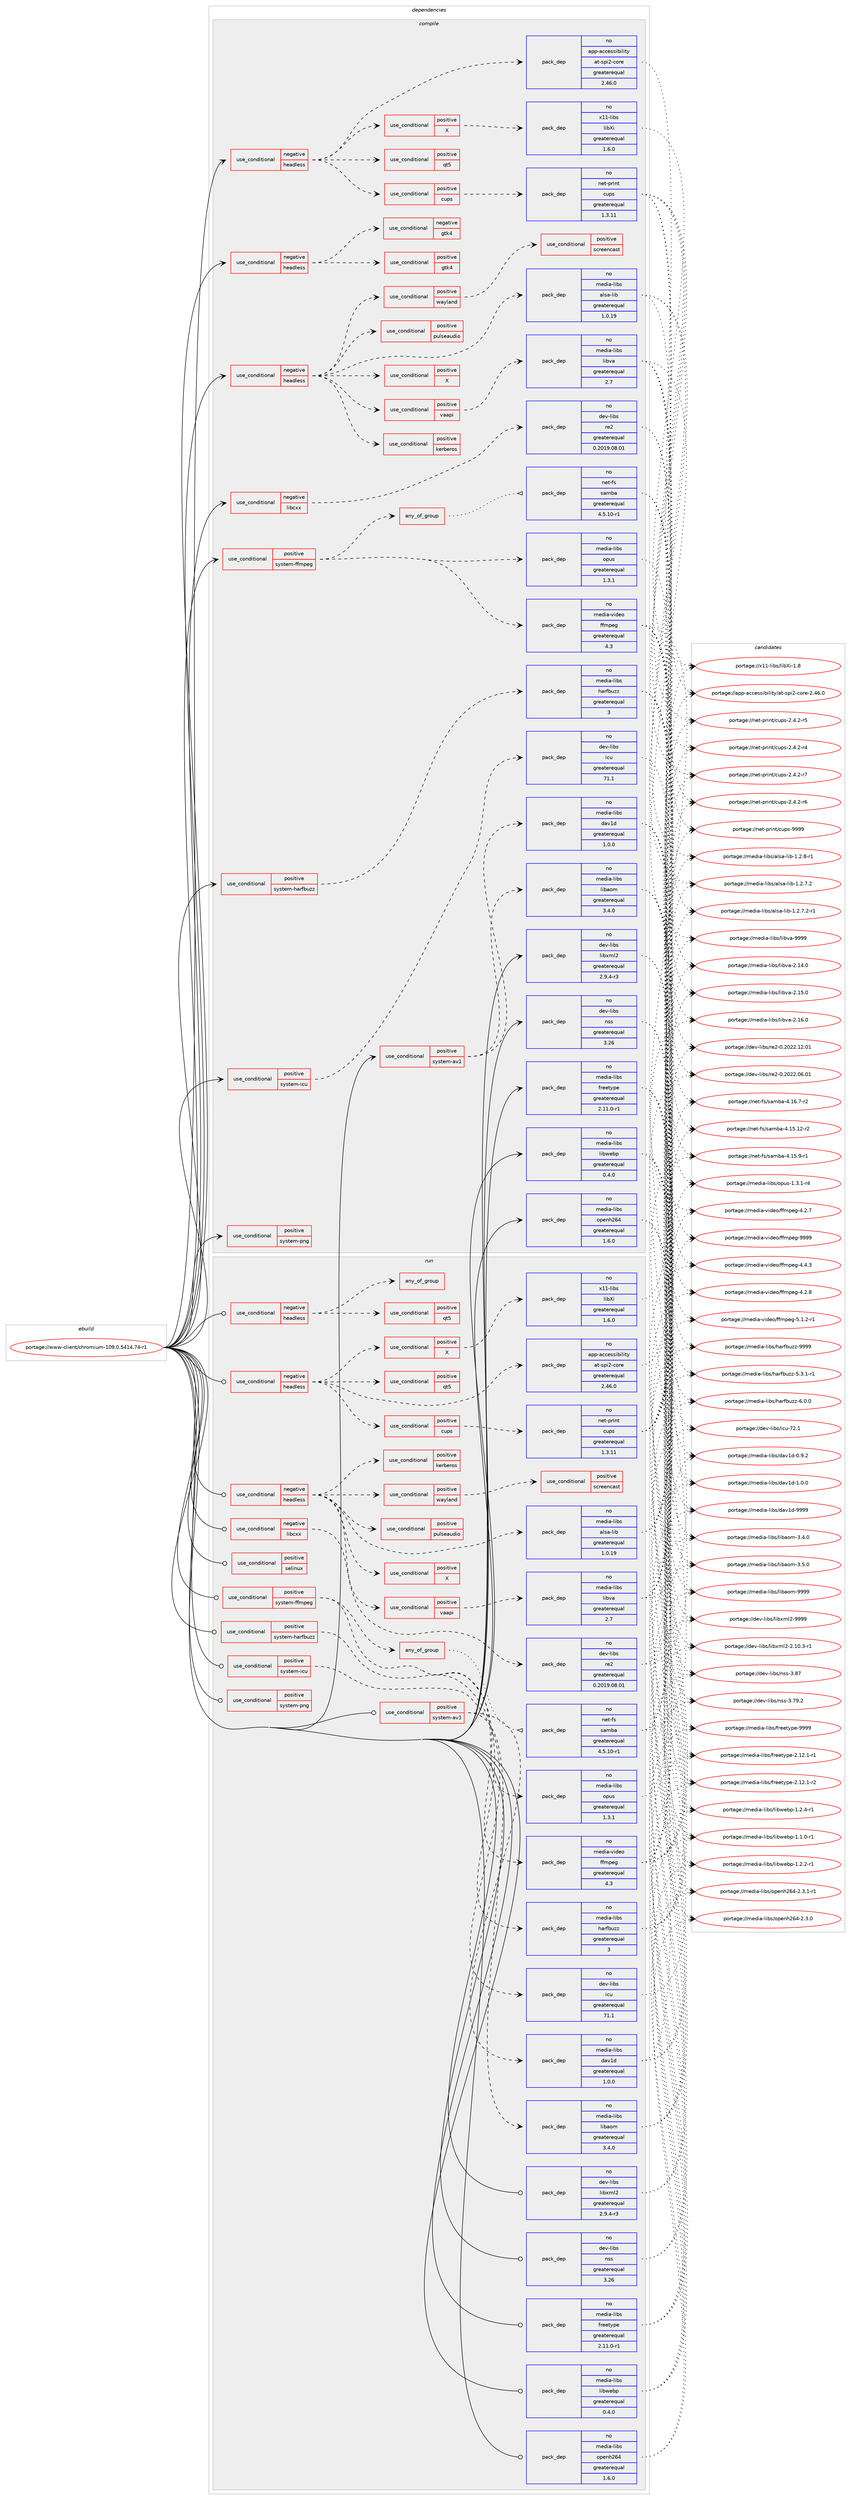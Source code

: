 digraph prolog {

# *************
# Graph options
# *************

newrank=true;
concentrate=true;
compound=true;
graph [rankdir=LR,fontname=Helvetica,fontsize=10,ranksep=1.5];#, ranksep=2.5, nodesep=0.2];
edge  [arrowhead=vee];
node  [fontname=Helvetica,fontsize=10];

# **********
# The ebuild
# **********

subgraph cluster_leftcol {
color=gray;
rank=same;
label=<<i>ebuild</i>>;
id [label="portage://www-client/chromium-109.0.5414.74-r1", color=red, width=4, href="../www-client/chromium-109.0.5414.74-r1.svg"];
}

# ****************
# The dependencies
# ****************

subgraph cluster_midcol {
color=gray;
label=<<i>dependencies</i>>;
subgraph cluster_compile {
fillcolor="#eeeeee";
style=filled;
label=<<i>compile</i>>;
subgraph cond7287 {
dependency11758 [label=<<TABLE BORDER="0" CELLBORDER="1" CELLSPACING="0" CELLPADDING="4"><TR><TD ROWSPAN="3" CELLPADDING="10">use_conditional</TD></TR><TR><TD>negative</TD></TR><TR><TD>headless</TD></TR></TABLE>>, shape=none, color=red];
subgraph cond7288 {
dependency11759 [label=<<TABLE BORDER="0" CELLBORDER="1" CELLSPACING="0" CELLPADDING="4"><TR><TD ROWSPAN="3" CELLPADDING="10">use_conditional</TD></TR><TR><TD>positive</TD></TR><TR><TD>X</TD></TR></TABLE>>, shape=none, color=red];
# *** BEGIN UNKNOWN DEPENDENCY TYPE (TODO) ***
# dependency11759 -> package_dependency(portage://www-client/chromium-109.0.5414.74-r1,install,no,x11-libs,libXcomposite,none,[,,],any_same_slot,[])
# *** END UNKNOWN DEPENDENCY TYPE (TODO) ***

# *** BEGIN UNKNOWN DEPENDENCY TYPE (TODO) ***
# dependency11759 -> package_dependency(portage://www-client/chromium-109.0.5414.74-r1,install,no,x11-libs,libXcursor,none,[,,],any_same_slot,[])
# *** END UNKNOWN DEPENDENCY TYPE (TODO) ***

# *** BEGIN UNKNOWN DEPENDENCY TYPE (TODO) ***
# dependency11759 -> package_dependency(portage://www-client/chromium-109.0.5414.74-r1,install,no,x11-libs,libXdamage,none,[,,],any_same_slot,[])
# *** END UNKNOWN DEPENDENCY TYPE (TODO) ***

# *** BEGIN UNKNOWN DEPENDENCY TYPE (TODO) ***
# dependency11759 -> package_dependency(portage://www-client/chromium-109.0.5414.74-r1,install,no,x11-libs,libXfixes,none,[,,],any_same_slot,[])
# *** END UNKNOWN DEPENDENCY TYPE (TODO) ***

subgraph pack4330 {
dependency11760 [label=<<TABLE BORDER="0" CELLBORDER="1" CELLSPACING="0" CELLPADDING="4" WIDTH="220"><TR><TD ROWSPAN="6" CELLPADDING="30">pack_dep</TD></TR><TR><TD WIDTH="110">no</TD></TR><TR><TD>x11-libs</TD></TR><TR><TD>libXi</TD></TR><TR><TD>greaterequal</TD></TR><TR><TD>1.6.0</TD></TR></TABLE>>, shape=none, color=blue];
}
dependency11759:e -> dependency11760:w [weight=20,style="dashed",arrowhead="vee"];
# *** BEGIN UNKNOWN DEPENDENCY TYPE (TODO) ***
# dependency11759 -> package_dependency(portage://www-client/chromium-109.0.5414.74-r1,install,no,x11-libs,libXrandr,none,[,,],any_same_slot,[])
# *** END UNKNOWN DEPENDENCY TYPE (TODO) ***

# *** BEGIN UNKNOWN DEPENDENCY TYPE (TODO) ***
# dependency11759 -> package_dependency(portage://www-client/chromium-109.0.5414.74-r1,install,no,x11-libs,libXrender,none,[,,],any_same_slot,[])
# *** END UNKNOWN DEPENDENCY TYPE (TODO) ***

# *** BEGIN UNKNOWN DEPENDENCY TYPE (TODO) ***
# dependency11759 -> package_dependency(portage://www-client/chromium-109.0.5414.74-r1,install,no,x11-libs,libXtst,none,[,,],any_same_slot,[])
# *** END UNKNOWN DEPENDENCY TYPE (TODO) ***

# *** BEGIN UNKNOWN DEPENDENCY TYPE (TODO) ***
# dependency11759 -> package_dependency(portage://www-client/chromium-109.0.5414.74-r1,install,no,x11-libs,libxshmfence,none,[,,],any_same_slot,[])
# *** END UNKNOWN DEPENDENCY TYPE (TODO) ***

}
dependency11758:e -> dependency11759:w [weight=20,style="dashed",arrowhead="vee"];
subgraph pack4331 {
dependency11761 [label=<<TABLE BORDER="0" CELLBORDER="1" CELLSPACING="0" CELLPADDING="4" WIDTH="220"><TR><TD ROWSPAN="6" CELLPADDING="30">pack_dep</TD></TR><TR><TD WIDTH="110">no</TD></TR><TR><TD>app-accessibility</TD></TR><TR><TD>at-spi2-core</TD></TR><TR><TD>greaterequal</TD></TR><TR><TD>2.46.0</TD></TR></TABLE>>, shape=none, color=blue];
}
dependency11758:e -> dependency11761:w [weight=20,style="dashed",arrowhead="vee"];
# *** BEGIN UNKNOWN DEPENDENCY TYPE (TODO) ***
# dependency11758 -> package_dependency(portage://www-client/chromium-109.0.5414.74-r1,install,no,media-libs,mesa,none,[,,],any_same_slot,[use(optenable(X),none),use(optenable(wayland),none)])
# *** END UNKNOWN DEPENDENCY TYPE (TODO) ***

subgraph cond7289 {
dependency11762 [label=<<TABLE BORDER="0" CELLBORDER="1" CELLSPACING="0" CELLPADDING="4"><TR><TD ROWSPAN="3" CELLPADDING="10">use_conditional</TD></TR><TR><TD>positive</TD></TR><TR><TD>cups</TD></TR></TABLE>>, shape=none, color=red];
subgraph pack4332 {
dependency11763 [label=<<TABLE BORDER="0" CELLBORDER="1" CELLSPACING="0" CELLPADDING="4" WIDTH="220"><TR><TD ROWSPAN="6" CELLPADDING="30">pack_dep</TD></TR><TR><TD WIDTH="110">no</TD></TR><TR><TD>net-print</TD></TR><TR><TD>cups</TD></TR><TR><TD>greaterequal</TD></TR><TR><TD>1.3.11</TD></TR></TABLE>>, shape=none, color=blue];
}
dependency11762:e -> dependency11763:w [weight=20,style="dashed",arrowhead="vee"];
}
dependency11758:e -> dependency11762:w [weight=20,style="dashed",arrowhead="vee"];
# *** BEGIN UNKNOWN DEPENDENCY TYPE (TODO) ***
# dependency11758 -> package_dependency(portage://www-client/chromium-109.0.5414.74-r1,install,no,virtual,udev,none,[,,],[],[])
# *** END UNKNOWN DEPENDENCY TYPE (TODO) ***

# *** BEGIN UNKNOWN DEPENDENCY TYPE (TODO) ***
# dependency11758 -> package_dependency(portage://www-client/chromium-109.0.5414.74-r1,install,no,x11-libs,cairo,none,[,,],any_same_slot,[])
# *** END UNKNOWN DEPENDENCY TYPE (TODO) ***

# *** BEGIN UNKNOWN DEPENDENCY TYPE (TODO) ***
# dependency11758 -> package_dependency(portage://www-client/chromium-109.0.5414.74-r1,install,no,x11-libs,gdk-pixbuf,none,[,,],[slot(2)],[])
# *** END UNKNOWN DEPENDENCY TYPE (TODO) ***

# *** BEGIN UNKNOWN DEPENDENCY TYPE (TODO) ***
# dependency11758 -> package_dependency(portage://www-client/chromium-109.0.5414.74-r1,install,no,x11-libs,pango,none,[,,],any_same_slot,[])
# *** END UNKNOWN DEPENDENCY TYPE (TODO) ***

subgraph cond7290 {
dependency11764 [label=<<TABLE BORDER="0" CELLBORDER="1" CELLSPACING="0" CELLPADDING="4"><TR><TD ROWSPAN="3" CELLPADDING="10">use_conditional</TD></TR><TR><TD>positive</TD></TR><TR><TD>qt5</TD></TR></TABLE>>, shape=none, color=red];
# *** BEGIN UNKNOWN DEPENDENCY TYPE (TODO) ***
# dependency11764 -> package_dependency(portage://www-client/chromium-109.0.5414.74-r1,install,no,dev-qt,qtcore,none,[,,],[slot(5)],[])
# *** END UNKNOWN DEPENDENCY TYPE (TODO) ***

# *** BEGIN UNKNOWN DEPENDENCY TYPE (TODO) ***
# dependency11764 -> package_dependency(portage://www-client/chromium-109.0.5414.74-r1,install,no,dev-qt,qtwidgets,none,[,,],[slot(5)],[])
# *** END UNKNOWN DEPENDENCY TYPE (TODO) ***

}
dependency11758:e -> dependency11764:w [weight=20,style="dashed",arrowhead="vee"];
}
id:e -> dependency11758:w [weight=20,style="solid",arrowhead="vee"];
subgraph cond7291 {
dependency11765 [label=<<TABLE BORDER="0" CELLBORDER="1" CELLSPACING="0" CELLPADDING="4"><TR><TD ROWSPAN="3" CELLPADDING="10">use_conditional</TD></TR><TR><TD>negative</TD></TR><TR><TD>headless</TD></TR></TABLE>>, shape=none, color=red];
subgraph cond7292 {
dependency11766 [label=<<TABLE BORDER="0" CELLBORDER="1" CELLSPACING="0" CELLPADDING="4"><TR><TD ROWSPAN="3" CELLPADDING="10">use_conditional</TD></TR><TR><TD>positive</TD></TR><TR><TD>gtk4</TD></TR></TABLE>>, shape=none, color=red];
# *** BEGIN UNKNOWN DEPENDENCY TYPE (TODO) ***
# dependency11766 -> package_dependency(portage://www-client/chromium-109.0.5414.74-r1,install,no,gui-libs,gtk,none,[,,],[slot(4)],[use(optenable(X),none),use(optenable(wayland),none)])
# *** END UNKNOWN DEPENDENCY TYPE (TODO) ***

}
dependency11765:e -> dependency11766:w [weight=20,style="dashed",arrowhead="vee"];
subgraph cond7293 {
dependency11767 [label=<<TABLE BORDER="0" CELLBORDER="1" CELLSPACING="0" CELLPADDING="4"><TR><TD ROWSPAN="3" CELLPADDING="10">use_conditional</TD></TR><TR><TD>negative</TD></TR><TR><TD>gtk4</TD></TR></TABLE>>, shape=none, color=red];
# *** BEGIN UNKNOWN DEPENDENCY TYPE (TODO) ***
# dependency11767 -> package_dependency(portage://www-client/chromium-109.0.5414.74-r1,install,no,x11-libs,gtk+,none,[,,],[slot(3)],[use(optenable(X),none),use(optenable(wayland),none)])
# *** END UNKNOWN DEPENDENCY TYPE (TODO) ***

}
dependency11765:e -> dependency11767:w [weight=20,style="dashed",arrowhead="vee"];
}
id:e -> dependency11765:w [weight=20,style="solid",arrowhead="vee"];
subgraph cond7294 {
dependency11768 [label=<<TABLE BORDER="0" CELLBORDER="1" CELLSPACING="0" CELLPADDING="4"><TR><TD ROWSPAN="3" CELLPADDING="10">use_conditional</TD></TR><TR><TD>negative</TD></TR><TR><TD>headless</TD></TR></TABLE>>, shape=none, color=red];
# *** BEGIN UNKNOWN DEPENDENCY TYPE (TODO) ***
# dependency11768 -> package_dependency(portage://www-client/chromium-109.0.5414.74-r1,install,no,dev-libs,glib,none,[,,],[slot(2)],[])
# *** END UNKNOWN DEPENDENCY TYPE (TODO) ***

subgraph pack4333 {
dependency11769 [label=<<TABLE BORDER="0" CELLBORDER="1" CELLSPACING="0" CELLPADDING="4" WIDTH="220"><TR><TD ROWSPAN="6" CELLPADDING="30">pack_dep</TD></TR><TR><TD WIDTH="110">no</TD></TR><TR><TD>media-libs</TD></TR><TR><TD>alsa-lib</TD></TR><TR><TD>greaterequal</TD></TR><TR><TD>1.0.19</TD></TR></TABLE>>, shape=none, color=blue];
}
dependency11768:e -> dependency11769:w [weight=20,style="dashed",arrowhead="vee"];
subgraph cond7295 {
dependency11770 [label=<<TABLE BORDER="0" CELLBORDER="1" CELLSPACING="0" CELLPADDING="4"><TR><TD ROWSPAN="3" CELLPADDING="10">use_conditional</TD></TR><TR><TD>positive</TD></TR><TR><TD>pulseaudio</TD></TR></TABLE>>, shape=none, color=red];
# *** BEGIN UNKNOWN DEPENDENCY TYPE (TODO) ***
# dependency11770 -> package_dependency(portage://www-client/chromium-109.0.5414.74-r1,install,no,media-sound,pulseaudio,none,[,,],any_same_slot,[])
# *** END UNKNOWN DEPENDENCY TYPE (TODO) ***

}
dependency11768:e -> dependency11770:w [weight=20,style="dashed",arrowhead="vee"];
# *** BEGIN UNKNOWN DEPENDENCY TYPE (TODO) ***
# dependency11768 -> package_dependency(portage://www-client/chromium-109.0.5414.74-r1,install,no,sys-apps,pciutils,none,[,,],any_same_slot,[])
# *** END UNKNOWN DEPENDENCY TYPE (TODO) ***

subgraph cond7296 {
dependency11771 [label=<<TABLE BORDER="0" CELLBORDER="1" CELLSPACING="0" CELLPADDING="4"><TR><TD ROWSPAN="3" CELLPADDING="10">use_conditional</TD></TR><TR><TD>positive</TD></TR><TR><TD>kerberos</TD></TR></TABLE>>, shape=none, color=red];
# *** BEGIN UNKNOWN DEPENDENCY TYPE (TODO) ***
# dependency11771 -> package_dependency(portage://www-client/chromium-109.0.5414.74-r1,install,no,virtual,krb5,none,[,,],[],[])
# *** END UNKNOWN DEPENDENCY TYPE (TODO) ***

}
dependency11768:e -> dependency11771:w [weight=20,style="dashed",arrowhead="vee"];
subgraph cond7297 {
dependency11772 [label=<<TABLE BORDER="0" CELLBORDER="1" CELLSPACING="0" CELLPADDING="4"><TR><TD ROWSPAN="3" CELLPADDING="10">use_conditional</TD></TR><TR><TD>positive</TD></TR><TR><TD>vaapi</TD></TR></TABLE>>, shape=none, color=red];
subgraph pack4334 {
dependency11773 [label=<<TABLE BORDER="0" CELLBORDER="1" CELLSPACING="0" CELLPADDING="4" WIDTH="220"><TR><TD ROWSPAN="6" CELLPADDING="30">pack_dep</TD></TR><TR><TD WIDTH="110">no</TD></TR><TR><TD>media-libs</TD></TR><TR><TD>libva</TD></TR><TR><TD>greaterequal</TD></TR><TR><TD>2.7</TD></TR></TABLE>>, shape=none, color=blue];
}
dependency11772:e -> dependency11773:w [weight=20,style="dashed",arrowhead="vee"];
}
dependency11768:e -> dependency11772:w [weight=20,style="dashed",arrowhead="vee"];
subgraph cond7298 {
dependency11774 [label=<<TABLE BORDER="0" CELLBORDER="1" CELLSPACING="0" CELLPADDING="4"><TR><TD ROWSPAN="3" CELLPADDING="10">use_conditional</TD></TR><TR><TD>positive</TD></TR><TR><TD>X</TD></TR></TABLE>>, shape=none, color=red];
# *** BEGIN UNKNOWN DEPENDENCY TYPE (TODO) ***
# dependency11774 -> package_dependency(portage://www-client/chromium-109.0.5414.74-r1,install,no,x11-libs,libX11,none,[,,],any_same_slot,[])
# *** END UNKNOWN DEPENDENCY TYPE (TODO) ***

# *** BEGIN UNKNOWN DEPENDENCY TYPE (TODO) ***
# dependency11774 -> package_dependency(portage://www-client/chromium-109.0.5414.74-r1,install,no,x11-libs,libXext,none,[,,],any_same_slot,[])
# *** END UNKNOWN DEPENDENCY TYPE (TODO) ***

# *** BEGIN UNKNOWN DEPENDENCY TYPE (TODO) ***
# dependency11774 -> package_dependency(portage://www-client/chromium-109.0.5414.74-r1,install,no,x11-libs,libxcb,none,[,,],any_same_slot,[])
# *** END UNKNOWN DEPENDENCY TYPE (TODO) ***

}
dependency11768:e -> dependency11774:w [weight=20,style="dashed",arrowhead="vee"];
# *** BEGIN UNKNOWN DEPENDENCY TYPE (TODO) ***
# dependency11768 -> package_dependency(portage://www-client/chromium-109.0.5414.74-r1,install,no,x11-libs,libxkbcommon,none,[,,],any_same_slot,[])
# *** END UNKNOWN DEPENDENCY TYPE (TODO) ***

subgraph cond7299 {
dependency11775 [label=<<TABLE BORDER="0" CELLBORDER="1" CELLSPACING="0" CELLPADDING="4"><TR><TD ROWSPAN="3" CELLPADDING="10">use_conditional</TD></TR><TR><TD>positive</TD></TR><TR><TD>wayland</TD></TR></TABLE>>, shape=none, color=red];
# *** BEGIN UNKNOWN DEPENDENCY TYPE (TODO) ***
# dependency11775 -> package_dependency(portage://www-client/chromium-109.0.5414.74-r1,install,no,dev-libs,wayland,none,[,,],any_same_slot,[])
# *** END UNKNOWN DEPENDENCY TYPE (TODO) ***

subgraph cond7300 {
dependency11776 [label=<<TABLE BORDER="0" CELLBORDER="1" CELLSPACING="0" CELLPADDING="4"><TR><TD ROWSPAN="3" CELLPADDING="10">use_conditional</TD></TR><TR><TD>positive</TD></TR><TR><TD>screencast</TD></TR></TABLE>>, shape=none, color=red];
# *** BEGIN UNKNOWN DEPENDENCY TYPE (TODO) ***
# dependency11776 -> package_dependency(portage://www-client/chromium-109.0.5414.74-r1,install,no,media-video,pipewire,none,[,,],any_same_slot,[])
# *** END UNKNOWN DEPENDENCY TYPE (TODO) ***

}
dependency11775:e -> dependency11776:w [weight=20,style="dashed",arrowhead="vee"];
}
dependency11768:e -> dependency11775:w [weight=20,style="dashed",arrowhead="vee"];
}
id:e -> dependency11768:w [weight=20,style="solid",arrowhead="vee"];
subgraph cond7301 {
dependency11777 [label=<<TABLE BORDER="0" CELLBORDER="1" CELLSPACING="0" CELLPADDING="4"><TR><TD ROWSPAN="3" CELLPADDING="10">use_conditional</TD></TR><TR><TD>negative</TD></TR><TR><TD>libcxx</TD></TR></TABLE>>, shape=none, color=red];
subgraph pack4335 {
dependency11778 [label=<<TABLE BORDER="0" CELLBORDER="1" CELLSPACING="0" CELLPADDING="4" WIDTH="220"><TR><TD ROWSPAN="6" CELLPADDING="30">pack_dep</TD></TR><TR><TD WIDTH="110">no</TD></TR><TR><TD>dev-libs</TD></TR><TR><TD>re2</TD></TR><TR><TD>greaterequal</TD></TR><TR><TD>0.2019.08.01</TD></TR></TABLE>>, shape=none, color=blue];
}
dependency11777:e -> dependency11778:w [weight=20,style="dashed",arrowhead="vee"];
}
id:e -> dependency11777:w [weight=20,style="solid",arrowhead="vee"];
subgraph cond7302 {
dependency11779 [label=<<TABLE BORDER="0" CELLBORDER="1" CELLSPACING="0" CELLPADDING="4"><TR><TD ROWSPAN="3" CELLPADDING="10">use_conditional</TD></TR><TR><TD>positive</TD></TR><TR><TD>system-av1</TD></TR></TABLE>>, shape=none, color=red];
subgraph pack4336 {
dependency11780 [label=<<TABLE BORDER="0" CELLBORDER="1" CELLSPACING="0" CELLPADDING="4" WIDTH="220"><TR><TD ROWSPAN="6" CELLPADDING="30">pack_dep</TD></TR><TR><TD WIDTH="110">no</TD></TR><TR><TD>media-libs</TD></TR><TR><TD>dav1d</TD></TR><TR><TD>greaterequal</TD></TR><TR><TD>1.0.0</TD></TR></TABLE>>, shape=none, color=blue];
}
dependency11779:e -> dependency11780:w [weight=20,style="dashed",arrowhead="vee"];
subgraph pack4337 {
dependency11781 [label=<<TABLE BORDER="0" CELLBORDER="1" CELLSPACING="0" CELLPADDING="4" WIDTH="220"><TR><TD ROWSPAN="6" CELLPADDING="30">pack_dep</TD></TR><TR><TD WIDTH="110">no</TD></TR><TR><TD>media-libs</TD></TR><TR><TD>libaom</TD></TR><TR><TD>greaterequal</TD></TR><TR><TD>3.4.0</TD></TR></TABLE>>, shape=none, color=blue];
}
dependency11779:e -> dependency11781:w [weight=20,style="dashed",arrowhead="vee"];
}
id:e -> dependency11779:w [weight=20,style="solid",arrowhead="vee"];
subgraph cond7303 {
dependency11782 [label=<<TABLE BORDER="0" CELLBORDER="1" CELLSPACING="0" CELLPADDING="4"><TR><TD ROWSPAN="3" CELLPADDING="10">use_conditional</TD></TR><TR><TD>positive</TD></TR><TR><TD>system-ffmpeg</TD></TR></TABLE>>, shape=none, color=red];
subgraph pack4338 {
dependency11783 [label=<<TABLE BORDER="0" CELLBORDER="1" CELLSPACING="0" CELLPADDING="4" WIDTH="220"><TR><TD ROWSPAN="6" CELLPADDING="30">pack_dep</TD></TR><TR><TD WIDTH="110">no</TD></TR><TR><TD>media-video</TD></TR><TR><TD>ffmpeg</TD></TR><TR><TD>greaterequal</TD></TR><TR><TD>4.3</TD></TR></TABLE>>, shape=none, color=blue];
}
dependency11782:e -> dependency11783:w [weight=20,style="dashed",arrowhead="vee"];
subgraph any133 {
dependency11784 [label=<<TABLE BORDER="0" CELLBORDER="1" CELLSPACING="0" CELLPADDING="4"><TR><TD CELLPADDING="10">any_of_group</TD></TR></TABLE>>, shape=none, color=red];# *** BEGIN UNKNOWN DEPENDENCY TYPE (TODO) ***
# dependency11784 -> package_dependency(portage://www-client/chromium-109.0.5414.74-r1,install,no,media-video,ffmpeg,none,[,,],[],[use(disable(samba),none)])
# *** END UNKNOWN DEPENDENCY TYPE (TODO) ***

subgraph pack4339 {
dependency11785 [label=<<TABLE BORDER="0" CELLBORDER="1" CELLSPACING="0" CELLPADDING="4" WIDTH="220"><TR><TD ROWSPAN="6" CELLPADDING="30">pack_dep</TD></TR><TR><TD WIDTH="110">no</TD></TR><TR><TD>net-fs</TD></TR><TR><TD>samba</TD></TR><TR><TD>greaterequal</TD></TR><TR><TD>4.5.10-r1</TD></TR></TABLE>>, shape=none, color=blue];
}
dependency11784:e -> dependency11785:w [weight=20,style="dotted",arrowhead="oinv"];
}
dependency11782:e -> dependency11784:w [weight=20,style="dashed",arrowhead="vee"];
subgraph pack4340 {
dependency11786 [label=<<TABLE BORDER="0" CELLBORDER="1" CELLSPACING="0" CELLPADDING="4" WIDTH="220"><TR><TD ROWSPAN="6" CELLPADDING="30">pack_dep</TD></TR><TR><TD WIDTH="110">no</TD></TR><TR><TD>media-libs</TD></TR><TR><TD>opus</TD></TR><TR><TD>greaterequal</TD></TR><TR><TD>1.3.1</TD></TR></TABLE>>, shape=none, color=blue];
}
dependency11782:e -> dependency11786:w [weight=20,style="dashed",arrowhead="vee"];
}
id:e -> dependency11782:w [weight=20,style="solid",arrowhead="vee"];
subgraph cond7304 {
dependency11787 [label=<<TABLE BORDER="0" CELLBORDER="1" CELLSPACING="0" CELLPADDING="4"><TR><TD ROWSPAN="3" CELLPADDING="10">use_conditional</TD></TR><TR><TD>positive</TD></TR><TR><TD>system-harfbuzz</TD></TR></TABLE>>, shape=none, color=red];
subgraph pack4341 {
dependency11788 [label=<<TABLE BORDER="0" CELLBORDER="1" CELLSPACING="0" CELLPADDING="4" WIDTH="220"><TR><TD ROWSPAN="6" CELLPADDING="30">pack_dep</TD></TR><TR><TD WIDTH="110">no</TD></TR><TR><TD>media-libs</TD></TR><TR><TD>harfbuzz</TD></TR><TR><TD>greaterequal</TD></TR><TR><TD>3</TD></TR></TABLE>>, shape=none, color=blue];
}
dependency11787:e -> dependency11788:w [weight=20,style="dashed",arrowhead="vee"];
}
id:e -> dependency11787:w [weight=20,style="solid",arrowhead="vee"];
subgraph cond7305 {
dependency11789 [label=<<TABLE BORDER="0" CELLBORDER="1" CELLSPACING="0" CELLPADDING="4"><TR><TD ROWSPAN="3" CELLPADDING="10">use_conditional</TD></TR><TR><TD>positive</TD></TR><TR><TD>system-icu</TD></TR></TABLE>>, shape=none, color=red];
subgraph pack4342 {
dependency11790 [label=<<TABLE BORDER="0" CELLBORDER="1" CELLSPACING="0" CELLPADDING="4" WIDTH="220"><TR><TD ROWSPAN="6" CELLPADDING="30">pack_dep</TD></TR><TR><TD WIDTH="110">no</TD></TR><TR><TD>dev-libs</TD></TR><TR><TD>icu</TD></TR><TR><TD>greaterequal</TD></TR><TR><TD>71.1</TD></TR></TABLE>>, shape=none, color=blue];
}
dependency11789:e -> dependency11790:w [weight=20,style="dashed",arrowhead="vee"];
}
id:e -> dependency11789:w [weight=20,style="solid",arrowhead="vee"];
subgraph cond7306 {
dependency11791 [label=<<TABLE BORDER="0" CELLBORDER="1" CELLSPACING="0" CELLPADDING="4"><TR><TD ROWSPAN="3" CELLPADDING="10">use_conditional</TD></TR><TR><TD>positive</TD></TR><TR><TD>system-png</TD></TR></TABLE>>, shape=none, color=red];
# *** BEGIN UNKNOWN DEPENDENCY TYPE (TODO) ***
# dependency11791 -> package_dependency(portage://www-client/chromium-109.0.5414.74-r1,install,no,media-libs,libpng,none,[,,],any_same_slot,[use(disable(apng),negative)])
# *** END UNKNOWN DEPENDENCY TYPE (TODO) ***

}
id:e -> dependency11791:w [weight=20,style="solid",arrowhead="vee"];
# *** BEGIN UNKNOWN DEPENDENCY TYPE (TODO) ***
# id -> package_dependency(portage://www-client/chromium-109.0.5414.74-r1,install,no,app-arch,bzip2,none,[,,],any_same_slot,[])
# *** END UNKNOWN DEPENDENCY TYPE (TODO) ***

# *** BEGIN UNKNOWN DEPENDENCY TYPE (TODO) ***
# id -> package_dependency(portage://www-client/chromium-109.0.5414.74-r1,install,no,dev-libs,expat,none,[,,],any_same_slot,[])
# *** END UNKNOWN DEPENDENCY TYPE (TODO) ***

subgraph pack4343 {
dependency11792 [label=<<TABLE BORDER="0" CELLBORDER="1" CELLSPACING="0" CELLPADDING="4" WIDTH="220"><TR><TD ROWSPAN="6" CELLPADDING="30">pack_dep</TD></TR><TR><TD WIDTH="110">no</TD></TR><TR><TD>dev-libs</TD></TR><TR><TD>libxml2</TD></TR><TR><TD>greaterequal</TD></TR><TR><TD>2.9.4-r3</TD></TR></TABLE>>, shape=none, color=blue];
}
id:e -> dependency11792:w [weight=20,style="solid",arrowhead="vee"];
# *** BEGIN UNKNOWN DEPENDENCY TYPE (TODO) ***
# id -> package_dependency(portage://www-client/chromium-109.0.5414.74-r1,install,no,dev-libs,libxslt,none,[,,],any_same_slot,[])
# *** END UNKNOWN DEPENDENCY TYPE (TODO) ***

# *** BEGIN UNKNOWN DEPENDENCY TYPE (TODO) ***
# id -> package_dependency(portage://www-client/chromium-109.0.5414.74-r1,install,no,dev-libs,nspr,none,[,,],any_same_slot,[])
# *** END UNKNOWN DEPENDENCY TYPE (TODO) ***

subgraph pack4344 {
dependency11793 [label=<<TABLE BORDER="0" CELLBORDER="1" CELLSPACING="0" CELLPADDING="4" WIDTH="220"><TR><TD ROWSPAN="6" CELLPADDING="30">pack_dep</TD></TR><TR><TD WIDTH="110">no</TD></TR><TR><TD>dev-libs</TD></TR><TR><TD>nss</TD></TR><TR><TD>greaterequal</TD></TR><TR><TD>3.26</TD></TR></TABLE>>, shape=none, color=blue];
}
id:e -> dependency11793:w [weight=20,style="solid",arrowhead="vee"];
# *** BEGIN UNKNOWN DEPENDENCY TYPE (TODO) ***
# id -> package_dependency(portage://www-client/chromium-109.0.5414.74-r1,install,no,media-libs,flac,none,[,,],any_same_slot,[])
# *** END UNKNOWN DEPENDENCY TYPE (TODO) ***

# *** BEGIN UNKNOWN DEPENDENCY TYPE (TODO) ***
# id -> package_dependency(portage://www-client/chromium-109.0.5414.74-r1,install,no,media-libs,fontconfig,none,[,,],any_same_slot,[])
# *** END UNKNOWN DEPENDENCY TYPE (TODO) ***

subgraph pack4345 {
dependency11794 [label=<<TABLE BORDER="0" CELLBORDER="1" CELLSPACING="0" CELLPADDING="4" WIDTH="220"><TR><TD ROWSPAN="6" CELLPADDING="30">pack_dep</TD></TR><TR><TD WIDTH="110">no</TD></TR><TR><TD>media-libs</TD></TR><TR><TD>freetype</TD></TR><TR><TD>greaterequal</TD></TR><TR><TD>2.11.0-r1</TD></TR></TABLE>>, shape=none, color=blue];
}
id:e -> dependency11794:w [weight=20,style="solid",arrowhead="vee"];
# *** BEGIN UNKNOWN DEPENDENCY TYPE (TODO) ***
# id -> package_dependency(portage://www-client/chromium-109.0.5414.74-r1,install,no,media-libs,libjpeg-turbo,none,[,,],any_same_slot,[])
# *** END UNKNOWN DEPENDENCY TYPE (TODO) ***

subgraph pack4346 {
dependency11795 [label=<<TABLE BORDER="0" CELLBORDER="1" CELLSPACING="0" CELLPADDING="4" WIDTH="220"><TR><TD ROWSPAN="6" CELLPADDING="30">pack_dep</TD></TR><TR><TD WIDTH="110">no</TD></TR><TR><TD>media-libs</TD></TR><TR><TD>libwebp</TD></TR><TR><TD>greaterequal</TD></TR><TR><TD>0.4.0</TD></TR></TABLE>>, shape=none, color=blue];
}
id:e -> dependency11795:w [weight=20,style="solid",arrowhead="vee"];
# *** BEGIN UNKNOWN DEPENDENCY TYPE (TODO) ***
# id -> package_dependency(portage://www-client/chromium-109.0.5414.74-r1,install,no,media-libs,mesa,none,[,,],any_same_slot,[use(enable(gbm),positive)])
# *** END UNKNOWN DEPENDENCY TYPE (TODO) ***

subgraph pack4347 {
dependency11796 [label=<<TABLE BORDER="0" CELLBORDER="1" CELLSPACING="0" CELLPADDING="4" WIDTH="220"><TR><TD ROWSPAN="6" CELLPADDING="30">pack_dep</TD></TR><TR><TD WIDTH="110">no</TD></TR><TR><TD>media-libs</TD></TR><TR><TD>openh264</TD></TR><TR><TD>greaterequal</TD></TR><TR><TD>1.6.0</TD></TR></TABLE>>, shape=none, color=blue];
}
id:e -> dependency11796:w [weight=20,style="solid",arrowhead="vee"];
# *** BEGIN UNKNOWN DEPENDENCY TYPE (TODO) ***
# id -> package_dependency(portage://www-client/chromium-109.0.5414.74-r1,install,no,net-misc,curl,none,[,,],[],[use(enable(ssl),none)])
# *** END UNKNOWN DEPENDENCY TYPE (TODO) ***

# *** BEGIN UNKNOWN DEPENDENCY TYPE (TODO) ***
# id -> package_dependency(portage://www-client/chromium-109.0.5414.74-r1,install,no,sys-apps,dbus,none,[,,],any_same_slot,[])
# *** END UNKNOWN DEPENDENCY TYPE (TODO) ***

# *** BEGIN UNKNOWN DEPENDENCY TYPE (TODO) ***
# id -> package_dependency(portage://www-client/chromium-109.0.5414.74-r1,install,no,sys-libs,zlib,none,[,,],any_same_slot,[])
# *** END UNKNOWN DEPENDENCY TYPE (TODO) ***

# *** BEGIN UNKNOWN DEPENDENCY TYPE (TODO) ***
# id -> package_dependency(portage://www-client/chromium-109.0.5414.74-r1,install,no,sys-libs,zlib,none,[,,],any_same_slot,[use(enable(minizip),none)])
# *** END UNKNOWN DEPENDENCY TYPE (TODO) ***

# *** BEGIN UNKNOWN DEPENDENCY TYPE (TODO) ***
# id -> package_dependency(portage://www-client/chromium-109.0.5414.74-r1,install,no,x11-libs,libdrm,none,[,,],any_same_slot,[])
# *** END UNKNOWN DEPENDENCY TYPE (TODO) ***

# *** BEGIN UNKNOWN DEPENDENCY TYPE (TODO) ***
# id -> package_dependency(portage://www-client/chromium-109.0.5414.74-r1,install,strong,sys-devel,llvm,none,[,,],[slot(0)],[])
# *** END UNKNOWN DEPENDENCY TYPE (TODO) ***

}
subgraph cluster_compileandrun {
fillcolor="#eeeeee";
style=filled;
label=<<i>compile and run</i>>;
}
subgraph cluster_run {
fillcolor="#eeeeee";
style=filled;
label=<<i>run</i>>;
subgraph cond7307 {
dependency11797 [label=<<TABLE BORDER="0" CELLBORDER="1" CELLSPACING="0" CELLPADDING="4"><TR><TD ROWSPAN="3" CELLPADDING="10">use_conditional</TD></TR><TR><TD>negative</TD></TR><TR><TD>headless</TD></TR></TABLE>>, shape=none, color=red];
subgraph any134 {
dependency11798 [label=<<TABLE BORDER="0" CELLBORDER="1" CELLSPACING="0" CELLPADDING="4"><TR><TD CELLPADDING="10">any_of_group</TD></TR></TABLE>>, shape=none, color=red];# *** BEGIN UNKNOWN DEPENDENCY TYPE (TODO) ***
# dependency11798 -> package_dependency(portage://www-client/chromium-109.0.5414.74-r1,run,no,x11-libs,gtk+,none,[,,],[slot(3)],[use(optenable(X),none),use(optenable(wayland),none)])
# *** END UNKNOWN DEPENDENCY TYPE (TODO) ***

# *** BEGIN UNKNOWN DEPENDENCY TYPE (TODO) ***
# dependency11798 -> package_dependency(portage://www-client/chromium-109.0.5414.74-r1,run,no,gui-libs,gtk,none,[,,],[slot(4)],[use(optenable(X),none),use(optenable(wayland),none)])
# *** END UNKNOWN DEPENDENCY TYPE (TODO) ***

}
dependency11797:e -> dependency11798:w [weight=20,style="dashed",arrowhead="vee"];
subgraph cond7308 {
dependency11799 [label=<<TABLE BORDER="0" CELLBORDER="1" CELLSPACING="0" CELLPADDING="4"><TR><TD ROWSPAN="3" CELLPADDING="10">use_conditional</TD></TR><TR><TD>positive</TD></TR><TR><TD>qt5</TD></TR></TABLE>>, shape=none, color=red];
# *** BEGIN UNKNOWN DEPENDENCY TYPE (TODO) ***
# dependency11799 -> package_dependency(portage://www-client/chromium-109.0.5414.74-r1,run,no,dev-qt,qtgui,none,[,,],[slot(5)],[use(optenable(X),none),use(optenable(wayland),none)])
# *** END UNKNOWN DEPENDENCY TYPE (TODO) ***

}
dependency11797:e -> dependency11799:w [weight=20,style="dashed",arrowhead="vee"];
# *** BEGIN UNKNOWN DEPENDENCY TYPE (TODO) ***
# dependency11797 -> package_dependency(portage://www-client/chromium-109.0.5414.74-r1,run,no,x11-misc,xdg-utils,none,[,,],[],[])
# *** END UNKNOWN DEPENDENCY TYPE (TODO) ***

}
id:e -> dependency11797:w [weight=20,style="solid",arrowhead="odot"];
subgraph cond7309 {
dependency11800 [label=<<TABLE BORDER="0" CELLBORDER="1" CELLSPACING="0" CELLPADDING="4"><TR><TD ROWSPAN="3" CELLPADDING="10">use_conditional</TD></TR><TR><TD>negative</TD></TR><TR><TD>headless</TD></TR></TABLE>>, shape=none, color=red];
subgraph cond7310 {
dependency11801 [label=<<TABLE BORDER="0" CELLBORDER="1" CELLSPACING="0" CELLPADDING="4"><TR><TD ROWSPAN="3" CELLPADDING="10">use_conditional</TD></TR><TR><TD>positive</TD></TR><TR><TD>X</TD></TR></TABLE>>, shape=none, color=red];
# *** BEGIN UNKNOWN DEPENDENCY TYPE (TODO) ***
# dependency11801 -> package_dependency(portage://www-client/chromium-109.0.5414.74-r1,run,no,x11-libs,libXcomposite,none,[,,],any_same_slot,[])
# *** END UNKNOWN DEPENDENCY TYPE (TODO) ***

# *** BEGIN UNKNOWN DEPENDENCY TYPE (TODO) ***
# dependency11801 -> package_dependency(portage://www-client/chromium-109.0.5414.74-r1,run,no,x11-libs,libXcursor,none,[,,],any_same_slot,[])
# *** END UNKNOWN DEPENDENCY TYPE (TODO) ***

# *** BEGIN UNKNOWN DEPENDENCY TYPE (TODO) ***
# dependency11801 -> package_dependency(portage://www-client/chromium-109.0.5414.74-r1,run,no,x11-libs,libXdamage,none,[,,],any_same_slot,[])
# *** END UNKNOWN DEPENDENCY TYPE (TODO) ***

# *** BEGIN UNKNOWN DEPENDENCY TYPE (TODO) ***
# dependency11801 -> package_dependency(portage://www-client/chromium-109.0.5414.74-r1,run,no,x11-libs,libXfixes,none,[,,],any_same_slot,[])
# *** END UNKNOWN DEPENDENCY TYPE (TODO) ***

subgraph pack4348 {
dependency11802 [label=<<TABLE BORDER="0" CELLBORDER="1" CELLSPACING="0" CELLPADDING="4" WIDTH="220"><TR><TD ROWSPAN="6" CELLPADDING="30">pack_dep</TD></TR><TR><TD WIDTH="110">no</TD></TR><TR><TD>x11-libs</TD></TR><TR><TD>libXi</TD></TR><TR><TD>greaterequal</TD></TR><TR><TD>1.6.0</TD></TR></TABLE>>, shape=none, color=blue];
}
dependency11801:e -> dependency11802:w [weight=20,style="dashed",arrowhead="vee"];
# *** BEGIN UNKNOWN DEPENDENCY TYPE (TODO) ***
# dependency11801 -> package_dependency(portage://www-client/chromium-109.0.5414.74-r1,run,no,x11-libs,libXrandr,none,[,,],any_same_slot,[])
# *** END UNKNOWN DEPENDENCY TYPE (TODO) ***

# *** BEGIN UNKNOWN DEPENDENCY TYPE (TODO) ***
# dependency11801 -> package_dependency(portage://www-client/chromium-109.0.5414.74-r1,run,no,x11-libs,libXrender,none,[,,],any_same_slot,[])
# *** END UNKNOWN DEPENDENCY TYPE (TODO) ***

# *** BEGIN UNKNOWN DEPENDENCY TYPE (TODO) ***
# dependency11801 -> package_dependency(portage://www-client/chromium-109.0.5414.74-r1,run,no,x11-libs,libXtst,none,[,,],any_same_slot,[])
# *** END UNKNOWN DEPENDENCY TYPE (TODO) ***

# *** BEGIN UNKNOWN DEPENDENCY TYPE (TODO) ***
# dependency11801 -> package_dependency(portage://www-client/chromium-109.0.5414.74-r1,run,no,x11-libs,libxshmfence,none,[,,],any_same_slot,[])
# *** END UNKNOWN DEPENDENCY TYPE (TODO) ***

}
dependency11800:e -> dependency11801:w [weight=20,style="dashed",arrowhead="vee"];
subgraph pack4349 {
dependency11803 [label=<<TABLE BORDER="0" CELLBORDER="1" CELLSPACING="0" CELLPADDING="4" WIDTH="220"><TR><TD ROWSPAN="6" CELLPADDING="30">pack_dep</TD></TR><TR><TD WIDTH="110">no</TD></TR><TR><TD>app-accessibility</TD></TR><TR><TD>at-spi2-core</TD></TR><TR><TD>greaterequal</TD></TR><TR><TD>2.46.0</TD></TR></TABLE>>, shape=none, color=blue];
}
dependency11800:e -> dependency11803:w [weight=20,style="dashed",arrowhead="vee"];
# *** BEGIN UNKNOWN DEPENDENCY TYPE (TODO) ***
# dependency11800 -> package_dependency(portage://www-client/chromium-109.0.5414.74-r1,run,no,media-libs,mesa,none,[,,],any_same_slot,[use(optenable(X),none),use(optenable(wayland),none)])
# *** END UNKNOWN DEPENDENCY TYPE (TODO) ***

subgraph cond7311 {
dependency11804 [label=<<TABLE BORDER="0" CELLBORDER="1" CELLSPACING="0" CELLPADDING="4"><TR><TD ROWSPAN="3" CELLPADDING="10">use_conditional</TD></TR><TR><TD>positive</TD></TR><TR><TD>cups</TD></TR></TABLE>>, shape=none, color=red];
subgraph pack4350 {
dependency11805 [label=<<TABLE BORDER="0" CELLBORDER="1" CELLSPACING="0" CELLPADDING="4" WIDTH="220"><TR><TD ROWSPAN="6" CELLPADDING="30">pack_dep</TD></TR><TR><TD WIDTH="110">no</TD></TR><TR><TD>net-print</TD></TR><TR><TD>cups</TD></TR><TR><TD>greaterequal</TD></TR><TR><TD>1.3.11</TD></TR></TABLE>>, shape=none, color=blue];
}
dependency11804:e -> dependency11805:w [weight=20,style="dashed",arrowhead="vee"];
}
dependency11800:e -> dependency11804:w [weight=20,style="dashed",arrowhead="vee"];
# *** BEGIN UNKNOWN DEPENDENCY TYPE (TODO) ***
# dependency11800 -> package_dependency(portage://www-client/chromium-109.0.5414.74-r1,run,no,virtual,udev,none,[,,],[],[])
# *** END UNKNOWN DEPENDENCY TYPE (TODO) ***

# *** BEGIN UNKNOWN DEPENDENCY TYPE (TODO) ***
# dependency11800 -> package_dependency(portage://www-client/chromium-109.0.5414.74-r1,run,no,x11-libs,cairo,none,[,,],any_same_slot,[])
# *** END UNKNOWN DEPENDENCY TYPE (TODO) ***

# *** BEGIN UNKNOWN DEPENDENCY TYPE (TODO) ***
# dependency11800 -> package_dependency(portage://www-client/chromium-109.0.5414.74-r1,run,no,x11-libs,gdk-pixbuf,none,[,,],[slot(2)],[])
# *** END UNKNOWN DEPENDENCY TYPE (TODO) ***

# *** BEGIN UNKNOWN DEPENDENCY TYPE (TODO) ***
# dependency11800 -> package_dependency(portage://www-client/chromium-109.0.5414.74-r1,run,no,x11-libs,pango,none,[,,],any_same_slot,[])
# *** END UNKNOWN DEPENDENCY TYPE (TODO) ***

subgraph cond7312 {
dependency11806 [label=<<TABLE BORDER="0" CELLBORDER="1" CELLSPACING="0" CELLPADDING="4"><TR><TD ROWSPAN="3" CELLPADDING="10">use_conditional</TD></TR><TR><TD>positive</TD></TR><TR><TD>qt5</TD></TR></TABLE>>, shape=none, color=red];
# *** BEGIN UNKNOWN DEPENDENCY TYPE (TODO) ***
# dependency11806 -> package_dependency(portage://www-client/chromium-109.0.5414.74-r1,run,no,dev-qt,qtcore,none,[,,],[slot(5)],[])
# *** END UNKNOWN DEPENDENCY TYPE (TODO) ***

# *** BEGIN UNKNOWN DEPENDENCY TYPE (TODO) ***
# dependency11806 -> package_dependency(portage://www-client/chromium-109.0.5414.74-r1,run,no,dev-qt,qtwidgets,none,[,,],[slot(5)],[])
# *** END UNKNOWN DEPENDENCY TYPE (TODO) ***

}
dependency11800:e -> dependency11806:w [weight=20,style="dashed",arrowhead="vee"];
}
id:e -> dependency11800:w [weight=20,style="solid",arrowhead="odot"];
subgraph cond7313 {
dependency11807 [label=<<TABLE BORDER="0" CELLBORDER="1" CELLSPACING="0" CELLPADDING="4"><TR><TD ROWSPAN="3" CELLPADDING="10">use_conditional</TD></TR><TR><TD>negative</TD></TR><TR><TD>headless</TD></TR></TABLE>>, shape=none, color=red];
# *** BEGIN UNKNOWN DEPENDENCY TYPE (TODO) ***
# dependency11807 -> package_dependency(portage://www-client/chromium-109.0.5414.74-r1,run,no,dev-libs,glib,none,[,,],[slot(2)],[])
# *** END UNKNOWN DEPENDENCY TYPE (TODO) ***

subgraph pack4351 {
dependency11808 [label=<<TABLE BORDER="0" CELLBORDER="1" CELLSPACING="0" CELLPADDING="4" WIDTH="220"><TR><TD ROWSPAN="6" CELLPADDING="30">pack_dep</TD></TR><TR><TD WIDTH="110">no</TD></TR><TR><TD>media-libs</TD></TR><TR><TD>alsa-lib</TD></TR><TR><TD>greaterequal</TD></TR><TR><TD>1.0.19</TD></TR></TABLE>>, shape=none, color=blue];
}
dependency11807:e -> dependency11808:w [weight=20,style="dashed",arrowhead="vee"];
subgraph cond7314 {
dependency11809 [label=<<TABLE BORDER="0" CELLBORDER="1" CELLSPACING="0" CELLPADDING="4"><TR><TD ROWSPAN="3" CELLPADDING="10">use_conditional</TD></TR><TR><TD>positive</TD></TR><TR><TD>pulseaudio</TD></TR></TABLE>>, shape=none, color=red];
# *** BEGIN UNKNOWN DEPENDENCY TYPE (TODO) ***
# dependency11809 -> package_dependency(portage://www-client/chromium-109.0.5414.74-r1,run,no,media-sound,pulseaudio,none,[,,],any_same_slot,[])
# *** END UNKNOWN DEPENDENCY TYPE (TODO) ***

}
dependency11807:e -> dependency11809:w [weight=20,style="dashed",arrowhead="vee"];
# *** BEGIN UNKNOWN DEPENDENCY TYPE (TODO) ***
# dependency11807 -> package_dependency(portage://www-client/chromium-109.0.5414.74-r1,run,no,sys-apps,pciutils,none,[,,],any_same_slot,[])
# *** END UNKNOWN DEPENDENCY TYPE (TODO) ***

subgraph cond7315 {
dependency11810 [label=<<TABLE BORDER="0" CELLBORDER="1" CELLSPACING="0" CELLPADDING="4"><TR><TD ROWSPAN="3" CELLPADDING="10">use_conditional</TD></TR><TR><TD>positive</TD></TR><TR><TD>kerberos</TD></TR></TABLE>>, shape=none, color=red];
# *** BEGIN UNKNOWN DEPENDENCY TYPE (TODO) ***
# dependency11810 -> package_dependency(portage://www-client/chromium-109.0.5414.74-r1,run,no,virtual,krb5,none,[,,],[],[])
# *** END UNKNOWN DEPENDENCY TYPE (TODO) ***

}
dependency11807:e -> dependency11810:w [weight=20,style="dashed",arrowhead="vee"];
subgraph cond7316 {
dependency11811 [label=<<TABLE BORDER="0" CELLBORDER="1" CELLSPACING="0" CELLPADDING="4"><TR><TD ROWSPAN="3" CELLPADDING="10">use_conditional</TD></TR><TR><TD>positive</TD></TR><TR><TD>vaapi</TD></TR></TABLE>>, shape=none, color=red];
subgraph pack4352 {
dependency11812 [label=<<TABLE BORDER="0" CELLBORDER="1" CELLSPACING="0" CELLPADDING="4" WIDTH="220"><TR><TD ROWSPAN="6" CELLPADDING="30">pack_dep</TD></TR><TR><TD WIDTH="110">no</TD></TR><TR><TD>media-libs</TD></TR><TR><TD>libva</TD></TR><TR><TD>greaterequal</TD></TR><TR><TD>2.7</TD></TR></TABLE>>, shape=none, color=blue];
}
dependency11811:e -> dependency11812:w [weight=20,style="dashed",arrowhead="vee"];
}
dependency11807:e -> dependency11811:w [weight=20,style="dashed",arrowhead="vee"];
subgraph cond7317 {
dependency11813 [label=<<TABLE BORDER="0" CELLBORDER="1" CELLSPACING="0" CELLPADDING="4"><TR><TD ROWSPAN="3" CELLPADDING="10">use_conditional</TD></TR><TR><TD>positive</TD></TR><TR><TD>X</TD></TR></TABLE>>, shape=none, color=red];
# *** BEGIN UNKNOWN DEPENDENCY TYPE (TODO) ***
# dependency11813 -> package_dependency(portage://www-client/chromium-109.0.5414.74-r1,run,no,x11-libs,libX11,none,[,,],any_same_slot,[])
# *** END UNKNOWN DEPENDENCY TYPE (TODO) ***

# *** BEGIN UNKNOWN DEPENDENCY TYPE (TODO) ***
# dependency11813 -> package_dependency(portage://www-client/chromium-109.0.5414.74-r1,run,no,x11-libs,libXext,none,[,,],any_same_slot,[])
# *** END UNKNOWN DEPENDENCY TYPE (TODO) ***

# *** BEGIN UNKNOWN DEPENDENCY TYPE (TODO) ***
# dependency11813 -> package_dependency(portage://www-client/chromium-109.0.5414.74-r1,run,no,x11-libs,libxcb,none,[,,],any_same_slot,[])
# *** END UNKNOWN DEPENDENCY TYPE (TODO) ***

}
dependency11807:e -> dependency11813:w [weight=20,style="dashed",arrowhead="vee"];
# *** BEGIN UNKNOWN DEPENDENCY TYPE (TODO) ***
# dependency11807 -> package_dependency(portage://www-client/chromium-109.0.5414.74-r1,run,no,x11-libs,libxkbcommon,none,[,,],any_same_slot,[])
# *** END UNKNOWN DEPENDENCY TYPE (TODO) ***

subgraph cond7318 {
dependency11814 [label=<<TABLE BORDER="0" CELLBORDER="1" CELLSPACING="0" CELLPADDING="4"><TR><TD ROWSPAN="3" CELLPADDING="10">use_conditional</TD></TR><TR><TD>positive</TD></TR><TR><TD>wayland</TD></TR></TABLE>>, shape=none, color=red];
# *** BEGIN UNKNOWN DEPENDENCY TYPE (TODO) ***
# dependency11814 -> package_dependency(portage://www-client/chromium-109.0.5414.74-r1,run,no,dev-libs,wayland,none,[,,],any_same_slot,[])
# *** END UNKNOWN DEPENDENCY TYPE (TODO) ***

subgraph cond7319 {
dependency11815 [label=<<TABLE BORDER="0" CELLBORDER="1" CELLSPACING="0" CELLPADDING="4"><TR><TD ROWSPAN="3" CELLPADDING="10">use_conditional</TD></TR><TR><TD>positive</TD></TR><TR><TD>screencast</TD></TR></TABLE>>, shape=none, color=red];
# *** BEGIN UNKNOWN DEPENDENCY TYPE (TODO) ***
# dependency11815 -> package_dependency(portage://www-client/chromium-109.0.5414.74-r1,run,no,media-video,pipewire,none,[,,],any_same_slot,[])
# *** END UNKNOWN DEPENDENCY TYPE (TODO) ***

}
dependency11814:e -> dependency11815:w [weight=20,style="dashed",arrowhead="vee"];
}
dependency11807:e -> dependency11814:w [weight=20,style="dashed",arrowhead="vee"];
}
id:e -> dependency11807:w [weight=20,style="solid",arrowhead="odot"];
subgraph cond7320 {
dependency11816 [label=<<TABLE BORDER="0" CELLBORDER="1" CELLSPACING="0" CELLPADDING="4"><TR><TD ROWSPAN="3" CELLPADDING="10">use_conditional</TD></TR><TR><TD>negative</TD></TR><TR><TD>libcxx</TD></TR></TABLE>>, shape=none, color=red];
subgraph pack4353 {
dependency11817 [label=<<TABLE BORDER="0" CELLBORDER="1" CELLSPACING="0" CELLPADDING="4" WIDTH="220"><TR><TD ROWSPAN="6" CELLPADDING="30">pack_dep</TD></TR><TR><TD WIDTH="110">no</TD></TR><TR><TD>dev-libs</TD></TR><TR><TD>re2</TD></TR><TR><TD>greaterequal</TD></TR><TR><TD>0.2019.08.01</TD></TR></TABLE>>, shape=none, color=blue];
}
dependency11816:e -> dependency11817:w [weight=20,style="dashed",arrowhead="vee"];
}
id:e -> dependency11816:w [weight=20,style="solid",arrowhead="odot"];
subgraph cond7321 {
dependency11818 [label=<<TABLE BORDER="0" CELLBORDER="1" CELLSPACING="0" CELLPADDING="4"><TR><TD ROWSPAN="3" CELLPADDING="10">use_conditional</TD></TR><TR><TD>positive</TD></TR><TR><TD>selinux</TD></TR></TABLE>>, shape=none, color=red];
# *** BEGIN UNKNOWN DEPENDENCY TYPE (TODO) ***
# dependency11818 -> package_dependency(portage://www-client/chromium-109.0.5414.74-r1,run,no,sec-policy,selinux-chromium,none,[,,],[],[])
# *** END UNKNOWN DEPENDENCY TYPE (TODO) ***

}
id:e -> dependency11818:w [weight=20,style="solid",arrowhead="odot"];
subgraph cond7322 {
dependency11819 [label=<<TABLE BORDER="0" CELLBORDER="1" CELLSPACING="0" CELLPADDING="4"><TR><TD ROWSPAN="3" CELLPADDING="10">use_conditional</TD></TR><TR><TD>positive</TD></TR><TR><TD>system-av1</TD></TR></TABLE>>, shape=none, color=red];
subgraph pack4354 {
dependency11820 [label=<<TABLE BORDER="0" CELLBORDER="1" CELLSPACING="0" CELLPADDING="4" WIDTH="220"><TR><TD ROWSPAN="6" CELLPADDING="30">pack_dep</TD></TR><TR><TD WIDTH="110">no</TD></TR><TR><TD>media-libs</TD></TR><TR><TD>dav1d</TD></TR><TR><TD>greaterequal</TD></TR><TR><TD>1.0.0</TD></TR></TABLE>>, shape=none, color=blue];
}
dependency11819:e -> dependency11820:w [weight=20,style="dashed",arrowhead="vee"];
subgraph pack4355 {
dependency11821 [label=<<TABLE BORDER="0" CELLBORDER="1" CELLSPACING="0" CELLPADDING="4" WIDTH="220"><TR><TD ROWSPAN="6" CELLPADDING="30">pack_dep</TD></TR><TR><TD WIDTH="110">no</TD></TR><TR><TD>media-libs</TD></TR><TR><TD>libaom</TD></TR><TR><TD>greaterequal</TD></TR><TR><TD>3.4.0</TD></TR></TABLE>>, shape=none, color=blue];
}
dependency11819:e -> dependency11821:w [weight=20,style="dashed",arrowhead="vee"];
}
id:e -> dependency11819:w [weight=20,style="solid",arrowhead="odot"];
subgraph cond7323 {
dependency11822 [label=<<TABLE BORDER="0" CELLBORDER="1" CELLSPACING="0" CELLPADDING="4"><TR><TD ROWSPAN="3" CELLPADDING="10">use_conditional</TD></TR><TR><TD>positive</TD></TR><TR><TD>system-ffmpeg</TD></TR></TABLE>>, shape=none, color=red];
subgraph pack4356 {
dependency11823 [label=<<TABLE BORDER="0" CELLBORDER="1" CELLSPACING="0" CELLPADDING="4" WIDTH="220"><TR><TD ROWSPAN="6" CELLPADDING="30">pack_dep</TD></TR><TR><TD WIDTH="110">no</TD></TR><TR><TD>media-video</TD></TR><TR><TD>ffmpeg</TD></TR><TR><TD>greaterequal</TD></TR><TR><TD>4.3</TD></TR></TABLE>>, shape=none, color=blue];
}
dependency11822:e -> dependency11823:w [weight=20,style="dashed",arrowhead="vee"];
subgraph any135 {
dependency11824 [label=<<TABLE BORDER="0" CELLBORDER="1" CELLSPACING="0" CELLPADDING="4"><TR><TD CELLPADDING="10">any_of_group</TD></TR></TABLE>>, shape=none, color=red];# *** BEGIN UNKNOWN DEPENDENCY TYPE (TODO) ***
# dependency11824 -> package_dependency(portage://www-client/chromium-109.0.5414.74-r1,run,no,media-video,ffmpeg,none,[,,],[],[use(disable(samba),none)])
# *** END UNKNOWN DEPENDENCY TYPE (TODO) ***

subgraph pack4357 {
dependency11825 [label=<<TABLE BORDER="0" CELLBORDER="1" CELLSPACING="0" CELLPADDING="4" WIDTH="220"><TR><TD ROWSPAN="6" CELLPADDING="30">pack_dep</TD></TR><TR><TD WIDTH="110">no</TD></TR><TR><TD>net-fs</TD></TR><TR><TD>samba</TD></TR><TR><TD>greaterequal</TD></TR><TR><TD>4.5.10-r1</TD></TR></TABLE>>, shape=none, color=blue];
}
dependency11824:e -> dependency11825:w [weight=20,style="dotted",arrowhead="oinv"];
}
dependency11822:e -> dependency11824:w [weight=20,style="dashed",arrowhead="vee"];
subgraph pack4358 {
dependency11826 [label=<<TABLE BORDER="0" CELLBORDER="1" CELLSPACING="0" CELLPADDING="4" WIDTH="220"><TR><TD ROWSPAN="6" CELLPADDING="30">pack_dep</TD></TR><TR><TD WIDTH="110">no</TD></TR><TR><TD>media-libs</TD></TR><TR><TD>opus</TD></TR><TR><TD>greaterequal</TD></TR><TR><TD>1.3.1</TD></TR></TABLE>>, shape=none, color=blue];
}
dependency11822:e -> dependency11826:w [weight=20,style="dashed",arrowhead="vee"];
}
id:e -> dependency11822:w [weight=20,style="solid",arrowhead="odot"];
subgraph cond7324 {
dependency11827 [label=<<TABLE BORDER="0" CELLBORDER="1" CELLSPACING="0" CELLPADDING="4"><TR><TD ROWSPAN="3" CELLPADDING="10">use_conditional</TD></TR><TR><TD>positive</TD></TR><TR><TD>system-harfbuzz</TD></TR></TABLE>>, shape=none, color=red];
subgraph pack4359 {
dependency11828 [label=<<TABLE BORDER="0" CELLBORDER="1" CELLSPACING="0" CELLPADDING="4" WIDTH="220"><TR><TD ROWSPAN="6" CELLPADDING="30">pack_dep</TD></TR><TR><TD WIDTH="110">no</TD></TR><TR><TD>media-libs</TD></TR><TR><TD>harfbuzz</TD></TR><TR><TD>greaterequal</TD></TR><TR><TD>3</TD></TR></TABLE>>, shape=none, color=blue];
}
dependency11827:e -> dependency11828:w [weight=20,style="dashed",arrowhead="vee"];
}
id:e -> dependency11827:w [weight=20,style="solid",arrowhead="odot"];
subgraph cond7325 {
dependency11829 [label=<<TABLE BORDER="0" CELLBORDER="1" CELLSPACING="0" CELLPADDING="4"><TR><TD ROWSPAN="3" CELLPADDING="10">use_conditional</TD></TR><TR><TD>positive</TD></TR><TR><TD>system-icu</TD></TR></TABLE>>, shape=none, color=red];
subgraph pack4360 {
dependency11830 [label=<<TABLE BORDER="0" CELLBORDER="1" CELLSPACING="0" CELLPADDING="4" WIDTH="220"><TR><TD ROWSPAN="6" CELLPADDING="30">pack_dep</TD></TR><TR><TD WIDTH="110">no</TD></TR><TR><TD>dev-libs</TD></TR><TR><TD>icu</TD></TR><TR><TD>greaterequal</TD></TR><TR><TD>71.1</TD></TR></TABLE>>, shape=none, color=blue];
}
dependency11829:e -> dependency11830:w [weight=20,style="dashed",arrowhead="vee"];
}
id:e -> dependency11829:w [weight=20,style="solid",arrowhead="odot"];
subgraph cond7326 {
dependency11831 [label=<<TABLE BORDER="0" CELLBORDER="1" CELLSPACING="0" CELLPADDING="4"><TR><TD ROWSPAN="3" CELLPADDING="10">use_conditional</TD></TR><TR><TD>positive</TD></TR><TR><TD>system-png</TD></TR></TABLE>>, shape=none, color=red];
# *** BEGIN UNKNOWN DEPENDENCY TYPE (TODO) ***
# dependency11831 -> package_dependency(portage://www-client/chromium-109.0.5414.74-r1,run,no,media-libs,libpng,none,[,,],any_same_slot,[use(disable(apng),negative)])
# *** END UNKNOWN DEPENDENCY TYPE (TODO) ***

}
id:e -> dependency11831:w [weight=20,style="solid",arrowhead="odot"];
# *** BEGIN UNKNOWN DEPENDENCY TYPE (TODO) ***
# id -> package_dependency(portage://www-client/chromium-109.0.5414.74-r1,run,no,app-arch,bzip2,none,[,,],any_same_slot,[])
# *** END UNKNOWN DEPENDENCY TYPE (TODO) ***

# *** BEGIN UNKNOWN DEPENDENCY TYPE (TODO) ***
# id -> package_dependency(portage://www-client/chromium-109.0.5414.74-r1,run,no,dev-libs,expat,none,[,,],any_same_slot,[])
# *** END UNKNOWN DEPENDENCY TYPE (TODO) ***

subgraph pack4361 {
dependency11832 [label=<<TABLE BORDER="0" CELLBORDER="1" CELLSPACING="0" CELLPADDING="4" WIDTH="220"><TR><TD ROWSPAN="6" CELLPADDING="30">pack_dep</TD></TR><TR><TD WIDTH="110">no</TD></TR><TR><TD>dev-libs</TD></TR><TR><TD>libxml2</TD></TR><TR><TD>greaterequal</TD></TR><TR><TD>2.9.4-r3</TD></TR></TABLE>>, shape=none, color=blue];
}
id:e -> dependency11832:w [weight=20,style="solid",arrowhead="odot"];
# *** BEGIN UNKNOWN DEPENDENCY TYPE (TODO) ***
# id -> package_dependency(portage://www-client/chromium-109.0.5414.74-r1,run,no,dev-libs,libxslt,none,[,,],any_same_slot,[])
# *** END UNKNOWN DEPENDENCY TYPE (TODO) ***

# *** BEGIN UNKNOWN DEPENDENCY TYPE (TODO) ***
# id -> package_dependency(portage://www-client/chromium-109.0.5414.74-r1,run,no,dev-libs,nspr,none,[,,],any_same_slot,[])
# *** END UNKNOWN DEPENDENCY TYPE (TODO) ***

subgraph pack4362 {
dependency11833 [label=<<TABLE BORDER="0" CELLBORDER="1" CELLSPACING="0" CELLPADDING="4" WIDTH="220"><TR><TD ROWSPAN="6" CELLPADDING="30">pack_dep</TD></TR><TR><TD WIDTH="110">no</TD></TR><TR><TD>dev-libs</TD></TR><TR><TD>nss</TD></TR><TR><TD>greaterequal</TD></TR><TR><TD>3.26</TD></TR></TABLE>>, shape=none, color=blue];
}
id:e -> dependency11833:w [weight=20,style="solid",arrowhead="odot"];
# *** BEGIN UNKNOWN DEPENDENCY TYPE (TODO) ***
# id -> package_dependency(portage://www-client/chromium-109.0.5414.74-r1,run,no,media-libs,flac,none,[,,],any_same_slot,[])
# *** END UNKNOWN DEPENDENCY TYPE (TODO) ***

# *** BEGIN UNKNOWN DEPENDENCY TYPE (TODO) ***
# id -> package_dependency(portage://www-client/chromium-109.0.5414.74-r1,run,no,media-libs,fontconfig,none,[,,],any_same_slot,[])
# *** END UNKNOWN DEPENDENCY TYPE (TODO) ***

subgraph pack4363 {
dependency11834 [label=<<TABLE BORDER="0" CELLBORDER="1" CELLSPACING="0" CELLPADDING="4" WIDTH="220"><TR><TD ROWSPAN="6" CELLPADDING="30">pack_dep</TD></TR><TR><TD WIDTH="110">no</TD></TR><TR><TD>media-libs</TD></TR><TR><TD>freetype</TD></TR><TR><TD>greaterequal</TD></TR><TR><TD>2.11.0-r1</TD></TR></TABLE>>, shape=none, color=blue];
}
id:e -> dependency11834:w [weight=20,style="solid",arrowhead="odot"];
# *** BEGIN UNKNOWN DEPENDENCY TYPE (TODO) ***
# id -> package_dependency(portage://www-client/chromium-109.0.5414.74-r1,run,no,media-libs,libjpeg-turbo,none,[,,],any_same_slot,[])
# *** END UNKNOWN DEPENDENCY TYPE (TODO) ***

subgraph pack4364 {
dependency11835 [label=<<TABLE BORDER="0" CELLBORDER="1" CELLSPACING="0" CELLPADDING="4" WIDTH="220"><TR><TD ROWSPAN="6" CELLPADDING="30">pack_dep</TD></TR><TR><TD WIDTH="110">no</TD></TR><TR><TD>media-libs</TD></TR><TR><TD>libwebp</TD></TR><TR><TD>greaterequal</TD></TR><TR><TD>0.4.0</TD></TR></TABLE>>, shape=none, color=blue];
}
id:e -> dependency11835:w [weight=20,style="solid",arrowhead="odot"];
# *** BEGIN UNKNOWN DEPENDENCY TYPE (TODO) ***
# id -> package_dependency(portage://www-client/chromium-109.0.5414.74-r1,run,no,media-libs,mesa,none,[,,],any_same_slot,[use(enable(gbm),positive)])
# *** END UNKNOWN DEPENDENCY TYPE (TODO) ***

subgraph pack4365 {
dependency11836 [label=<<TABLE BORDER="0" CELLBORDER="1" CELLSPACING="0" CELLPADDING="4" WIDTH="220"><TR><TD ROWSPAN="6" CELLPADDING="30">pack_dep</TD></TR><TR><TD WIDTH="110">no</TD></TR><TR><TD>media-libs</TD></TR><TR><TD>openh264</TD></TR><TR><TD>greaterequal</TD></TR><TR><TD>1.6.0</TD></TR></TABLE>>, shape=none, color=blue];
}
id:e -> dependency11836:w [weight=20,style="solid",arrowhead="odot"];
# *** BEGIN UNKNOWN DEPENDENCY TYPE (TODO) ***
# id -> package_dependency(portage://www-client/chromium-109.0.5414.74-r1,run,no,net-misc,curl,none,[,,],[],[use(enable(ssl),none)])
# *** END UNKNOWN DEPENDENCY TYPE (TODO) ***

# *** BEGIN UNKNOWN DEPENDENCY TYPE (TODO) ***
# id -> package_dependency(portage://www-client/chromium-109.0.5414.74-r1,run,no,sys-apps,dbus,none,[,,],any_same_slot,[])
# *** END UNKNOWN DEPENDENCY TYPE (TODO) ***

# *** BEGIN UNKNOWN DEPENDENCY TYPE (TODO) ***
# id -> package_dependency(portage://www-client/chromium-109.0.5414.74-r1,run,no,sys-libs,zlib,none,[,,],any_same_slot,[])
# *** END UNKNOWN DEPENDENCY TYPE (TODO) ***

# *** BEGIN UNKNOWN DEPENDENCY TYPE (TODO) ***
# id -> package_dependency(portage://www-client/chromium-109.0.5414.74-r1,run,no,sys-libs,zlib,none,[,,],any_same_slot,[use(enable(minizip),none)])
# *** END UNKNOWN DEPENDENCY TYPE (TODO) ***

# *** BEGIN UNKNOWN DEPENDENCY TYPE (TODO) ***
# id -> package_dependency(portage://www-client/chromium-109.0.5414.74-r1,run,no,virtual,ttf-fonts,none,[,,],[],[])
# *** END UNKNOWN DEPENDENCY TYPE (TODO) ***

# *** BEGIN UNKNOWN DEPENDENCY TYPE (TODO) ***
# id -> package_dependency(portage://www-client/chromium-109.0.5414.74-r1,run,no,x11-libs,libdrm,none,[,,],any_same_slot,[])
# *** END UNKNOWN DEPENDENCY TYPE (TODO) ***

}
}

# **************
# The candidates
# **************

subgraph cluster_choices {
rank=same;
color=gray;
label=<<i>candidates</i>>;

subgraph choice4330 {
color=black;
nodesep=1;
choice1204949451081059811547108105988810545494656 [label="portage://x11-libs/libXi-1.8", color=red, width=4,href="../x11-libs/libXi-1.8.svg"];
dependency11760:e -> choice1204949451081059811547108105988810545494656:w [style=dotted,weight="100"];
}
subgraph choice4331 {
color=black;
nodesep=1;
choice97112112459799991011151151059810510810511612147971164511511210550459911111410145504652544648 [label="portage://app-accessibility/at-spi2-core-2.46.0", color=red, width=4,href="../app-accessibility/at-spi2-core-2.46.0.svg"];
dependency11761:e -> choice97112112459799991011151151059810510810511612147971164511511210550459911111410145504652544648:w [style=dotted,weight="100"];
}
subgraph choice4332 {
color=black;
nodesep=1;
choice1101011164511211410511011647991171121154550465246504511452 [label="portage://net-print/cups-2.4.2-r4", color=red, width=4,href="../net-print/cups-2.4.2-r4.svg"];
choice1101011164511211410511011647991171121154550465246504511453 [label="portage://net-print/cups-2.4.2-r5", color=red, width=4,href="../net-print/cups-2.4.2-r5.svg"];
choice1101011164511211410511011647991171121154550465246504511454 [label="portage://net-print/cups-2.4.2-r6", color=red, width=4,href="../net-print/cups-2.4.2-r6.svg"];
choice1101011164511211410511011647991171121154550465246504511455 [label="portage://net-print/cups-2.4.2-r7", color=red, width=4,href="../net-print/cups-2.4.2-r7.svg"];
choice1101011164511211410511011647991171121154557575757 [label="portage://net-print/cups-9999", color=red, width=4,href="../net-print/cups-9999.svg"];
dependency11763:e -> choice1101011164511211410511011647991171121154550465246504511452:w [style=dotted,weight="100"];
dependency11763:e -> choice1101011164511211410511011647991171121154550465246504511453:w [style=dotted,weight="100"];
dependency11763:e -> choice1101011164511211410511011647991171121154550465246504511454:w [style=dotted,weight="100"];
dependency11763:e -> choice1101011164511211410511011647991171121154550465246504511455:w [style=dotted,weight="100"];
dependency11763:e -> choice1101011164511211410511011647991171121154557575757:w [style=dotted,weight="100"];
}
subgraph choice4333 {
color=black;
nodesep=1;
choice10910110010597451081059811547971081159745108105984549465046554650 [label="portage://media-libs/alsa-lib-1.2.7.2", color=red, width=4,href="../media-libs/alsa-lib-1.2.7.2.svg"];
choice109101100105974510810598115479710811597451081059845494650465546504511449 [label="portage://media-libs/alsa-lib-1.2.7.2-r1", color=red, width=4,href="../media-libs/alsa-lib-1.2.7.2-r1.svg"];
choice10910110010597451081059811547971081159745108105984549465046564511449 [label="portage://media-libs/alsa-lib-1.2.8-r1", color=red, width=4,href="../media-libs/alsa-lib-1.2.8-r1.svg"];
dependency11769:e -> choice10910110010597451081059811547971081159745108105984549465046554650:w [style=dotted,weight="100"];
dependency11769:e -> choice109101100105974510810598115479710811597451081059845494650465546504511449:w [style=dotted,weight="100"];
dependency11769:e -> choice10910110010597451081059811547971081159745108105984549465046564511449:w [style=dotted,weight="100"];
}
subgraph choice4334 {
color=black;
nodesep=1;
choice10910110010597451081059811547108105981189745504649524648 [label="portage://media-libs/libva-2.14.0", color=red, width=4,href="../media-libs/libva-2.14.0.svg"];
choice10910110010597451081059811547108105981189745504649534648 [label="portage://media-libs/libva-2.15.0", color=red, width=4,href="../media-libs/libva-2.15.0.svg"];
choice10910110010597451081059811547108105981189745504649544648 [label="portage://media-libs/libva-2.16.0", color=red, width=4,href="../media-libs/libva-2.16.0.svg"];
choice1091011001059745108105981154710810598118974557575757 [label="portage://media-libs/libva-9999", color=red, width=4,href="../media-libs/libva-9999.svg"];
dependency11773:e -> choice10910110010597451081059811547108105981189745504649524648:w [style=dotted,weight="100"];
dependency11773:e -> choice10910110010597451081059811547108105981189745504649534648:w [style=dotted,weight="100"];
dependency11773:e -> choice10910110010597451081059811547108105981189745504649544648:w [style=dotted,weight="100"];
dependency11773:e -> choice1091011001059745108105981154710810598118974557575757:w [style=dotted,weight="100"];
}
subgraph choice4335 {
color=black;
nodesep=1;
choice1001011184510810598115471141015045484650485050464854464849 [label="portage://dev-libs/re2-0.2022.06.01", color=red, width=4,href="../dev-libs/re2-0.2022.06.01.svg"];
choice1001011184510810598115471141015045484650485050464950464849 [label="portage://dev-libs/re2-0.2022.12.01", color=red, width=4,href="../dev-libs/re2-0.2022.12.01.svg"];
dependency11778:e -> choice1001011184510810598115471141015045484650485050464854464849:w [style=dotted,weight="100"];
dependency11778:e -> choice1001011184510810598115471141015045484650485050464950464849:w [style=dotted,weight="100"];
}
subgraph choice4336 {
color=black;
nodesep=1;
choice109101100105974510810598115471009711849100454846574650 [label="portage://media-libs/dav1d-0.9.2", color=red, width=4,href="../media-libs/dav1d-0.9.2.svg"];
choice109101100105974510810598115471009711849100454946484648 [label="portage://media-libs/dav1d-1.0.0", color=red, width=4,href="../media-libs/dav1d-1.0.0.svg"];
choice1091011001059745108105981154710097118491004557575757 [label="portage://media-libs/dav1d-9999", color=red, width=4,href="../media-libs/dav1d-9999.svg"];
dependency11780:e -> choice109101100105974510810598115471009711849100454846574650:w [style=dotted,weight="100"];
dependency11780:e -> choice109101100105974510810598115471009711849100454946484648:w [style=dotted,weight="100"];
dependency11780:e -> choice1091011001059745108105981154710097118491004557575757:w [style=dotted,weight="100"];
}
subgraph choice4337 {
color=black;
nodesep=1;
choice109101100105974510810598115471081059897111109455146524648 [label="portage://media-libs/libaom-3.4.0", color=red, width=4,href="../media-libs/libaom-3.4.0.svg"];
choice109101100105974510810598115471081059897111109455146534648 [label="portage://media-libs/libaom-3.5.0", color=red, width=4,href="../media-libs/libaom-3.5.0.svg"];
choice1091011001059745108105981154710810598971111094557575757 [label="portage://media-libs/libaom-9999", color=red, width=4,href="../media-libs/libaom-9999.svg"];
dependency11781:e -> choice109101100105974510810598115471081059897111109455146524648:w [style=dotted,weight="100"];
dependency11781:e -> choice109101100105974510810598115471081059897111109455146534648:w [style=dotted,weight="100"];
dependency11781:e -> choice1091011001059745108105981154710810598971111094557575757:w [style=dotted,weight="100"];
}
subgraph choice4338 {
color=black;
nodesep=1;
choice109101100105974511810510010111147102102109112101103455246504655 [label="portage://media-video/ffmpeg-4.2.7", color=red, width=4,href="../media-video/ffmpeg-4.2.7.svg"];
choice109101100105974511810510010111147102102109112101103455246504656 [label="portage://media-video/ffmpeg-4.2.8", color=red, width=4,href="../media-video/ffmpeg-4.2.8.svg"];
choice109101100105974511810510010111147102102109112101103455246524651 [label="portage://media-video/ffmpeg-4.4.3", color=red, width=4,href="../media-video/ffmpeg-4.4.3.svg"];
choice1091011001059745118105100101111471021021091121011034553464946504511449 [label="portage://media-video/ffmpeg-5.1.2-r1", color=red, width=4,href="../media-video/ffmpeg-5.1.2-r1.svg"];
choice1091011001059745118105100101111471021021091121011034557575757 [label="portage://media-video/ffmpeg-9999", color=red, width=4,href="../media-video/ffmpeg-9999.svg"];
dependency11783:e -> choice109101100105974511810510010111147102102109112101103455246504655:w [style=dotted,weight="100"];
dependency11783:e -> choice109101100105974511810510010111147102102109112101103455246504656:w [style=dotted,weight="100"];
dependency11783:e -> choice109101100105974511810510010111147102102109112101103455246524651:w [style=dotted,weight="100"];
dependency11783:e -> choice1091011001059745118105100101111471021021091121011034553464946504511449:w [style=dotted,weight="100"];
dependency11783:e -> choice1091011001059745118105100101111471021021091121011034557575757:w [style=dotted,weight="100"];
}
subgraph choice4339 {
color=black;
nodesep=1;
choice110101116451021154711597109989745524649534649504511450 [label="portage://net-fs/samba-4.15.12-r2", color=red, width=4,href="../net-fs/samba-4.15.12-r2.svg"];
choice1101011164510211547115971099897455246495346574511449 [label="portage://net-fs/samba-4.15.9-r1", color=red, width=4,href="../net-fs/samba-4.15.9-r1.svg"];
choice1101011164510211547115971099897455246495446554511450 [label="portage://net-fs/samba-4.16.7-r2", color=red, width=4,href="../net-fs/samba-4.16.7-r2.svg"];
dependency11785:e -> choice110101116451021154711597109989745524649534649504511450:w [style=dotted,weight="100"];
dependency11785:e -> choice1101011164510211547115971099897455246495346574511449:w [style=dotted,weight="100"];
dependency11785:e -> choice1101011164510211547115971099897455246495446554511450:w [style=dotted,weight="100"];
}
subgraph choice4340 {
color=black;
nodesep=1;
choice109101100105974510810598115471111121171154549465146494511452 [label="portage://media-libs/opus-1.3.1-r4", color=red, width=4,href="../media-libs/opus-1.3.1-r4.svg"];
dependency11786:e -> choice109101100105974510810598115471111121171154549465146494511452:w [style=dotted,weight="100"];
}
subgraph choice4341 {
color=black;
nodesep=1;
choice1091011001059745108105981154710497114102981171221224553465146494511449 [label="portage://media-libs/harfbuzz-5.3.1-r1", color=red, width=4,href="../media-libs/harfbuzz-5.3.1-r1.svg"];
choice109101100105974510810598115471049711410298117122122455446484648 [label="portage://media-libs/harfbuzz-6.0.0", color=red, width=4,href="../media-libs/harfbuzz-6.0.0.svg"];
choice1091011001059745108105981154710497114102981171221224557575757 [label="portage://media-libs/harfbuzz-9999", color=red, width=4,href="../media-libs/harfbuzz-9999.svg"];
dependency11788:e -> choice1091011001059745108105981154710497114102981171221224553465146494511449:w [style=dotted,weight="100"];
dependency11788:e -> choice109101100105974510810598115471049711410298117122122455446484648:w [style=dotted,weight="100"];
dependency11788:e -> choice1091011001059745108105981154710497114102981171221224557575757:w [style=dotted,weight="100"];
}
subgraph choice4342 {
color=black;
nodesep=1;
choice100101118451081059811547105991174555504649 [label="portage://dev-libs/icu-72.1", color=red, width=4,href="../dev-libs/icu-72.1.svg"];
dependency11790:e -> choice100101118451081059811547105991174555504649:w [style=dotted,weight="100"];
}
subgraph choice4343 {
color=black;
nodesep=1;
choice1001011184510810598115471081059812010910850455046494846514511449 [label="portage://dev-libs/libxml2-2.10.3-r1", color=red, width=4,href="../dev-libs/libxml2-2.10.3-r1.svg"];
choice10010111845108105981154710810598120109108504557575757 [label="portage://dev-libs/libxml2-9999", color=red, width=4,href="../dev-libs/libxml2-9999.svg"];
dependency11792:e -> choice1001011184510810598115471081059812010910850455046494846514511449:w [style=dotted,weight="100"];
dependency11792:e -> choice10010111845108105981154710810598120109108504557575757:w [style=dotted,weight="100"];
}
subgraph choice4344 {
color=black;
nodesep=1;
choice10010111845108105981154711011511545514655574650 [label="portage://dev-libs/nss-3.79.2", color=red, width=4,href="../dev-libs/nss-3.79.2.svg"];
choice1001011184510810598115471101151154551465655 [label="portage://dev-libs/nss-3.87", color=red, width=4,href="../dev-libs/nss-3.87.svg"];
dependency11793:e -> choice10010111845108105981154711011511545514655574650:w [style=dotted,weight="100"];
dependency11793:e -> choice1001011184510810598115471101151154551465655:w [style=dotted,weight="100"];
}
subgraph choice4345 {
color=black;
nodesep=1;
choice10910110010597451081059811547102114101101116121112101455046495046494511449 [label="portage://media-libs/freetype-2.12.1-r1", color=red, width=4,href="../media-libs/freetype-2.12.1-r1.svg"];
choice10910110010597451081059811547102114101101116121112101455046495046494511450 [label="portage://media-libs/freetype-2.12.1-r2", color=red, width=4,href="../media-libs/freetype-2.12.1-r2.svg"];
choice109101100105974510810598115471021141011011161211121014557575757 [label="portage://media-libs/freetype-9999", color=red, width=4,href="../media-libs/freetype-9999.svg"];
dependency11794:e -> choice10910110010597451081059811547102114101101116121112101455046495046494511449:w [style=dotted,weight="100"];
dependency11794:e -> choice10910110010597451081059811547102114101101116121112101455046495046494511450:w [style=dotted,weight="100"];
dependency11794:e -> choice109101100105974510810598115471021141011011161211121014557575757:w [style=dotted,weight="100"];
}
subgraph choice4346 {
color=black;
nodesep=1;
choice1091011001059745108105981154710810598119101981124549464946484511449 [label="portage://media-libs/libwebp-1.1.0-r1", color=red, width=4,href="../media-libs/libwebp-1.1.0-r1.svg"];
choice1091011001059745108105981154710810598119101981124549465046504511449 [label="portage://media-libs/libwebp-1.2.2-r1", color=red, width=4,href="../media-libs/libwebp-1.2.2-r1.svg"];
choice1091011001059745108105981154710810598119101981124549465046524511449 [label="portage://media-libs/libwebp-1.2.4-r1", color=red, width=4,href="../media-libs/libwebp-1.2.4-r1.svg"];
dependency11795:e -> choice1091011001059745108105981154710810598119101981124549464946484511449:w [style=dotted,weight="100"];
dependency11795:e -> choice1091011001059745108105981154710810598119101981124549465046504511449:w [style=dotted,weight="100"];
dependency11795:e -> choice1091011001059745108105981154710810598119101981124549465046524511449:w [style=dotted,weight="100"];
}
subgraph choice4347 {
color=black;
nodesep=1;
choice10910110010597451081059811547111112101110104505452455046514648 [label="portage://media-libs/openh264-2.3.0", color=red, width=4,href="../media-libs/openh264-2.3.0.svg"];
choice109101100105974510810598115471111121011101045054524550465146494511449 [label="portage://media-libs/openh264-2.3.1-r1", color=red, width=4,href="../media-libs/openh264-2.3.1-r1.svg"];
dependency11796:e -> choice10910110010597451081059811547111112101110104505452455046514648:w [style=dotted,weight="100"];
dependency11796:e -> choice109101100105974510810598115471111121011101045054524550465146494511449:w [style=dotted,weight="100"];
}
subgraph choice4348 {
color=black;
nodesep=1;
choice1204949451081059811547108105988810545494656 [label="portage://x11-libs/libXi-1.8", color=red, width=4,href="../x11-libs/libXi-1.8.svg"];
dependency11802:e -> choice1204949451081059811547108105988810545494656:w [style=dotted,weight="100"];
}
subgraph choice4349 {
color=black;
nodesep=1;
choice97112112459799991011151151059810510810511612147971164511511210550459911111410145504652544648 [label="portage://app-accessibility/at-spi2-core-2.46.0", color=red, width=4,href="../app-accessibility/at-spi2-core-2.46.0.svg"];
dependency11803:e -> choice97112112459799991011151151059810510810511612147971164511511210550459911111410145504652544648:w [style=dotted,weight="100"];
}
subgraph choice4350 {
color=black;
nodesep=1;
choice1101011164511211410511011647991171121154550465246504511452 [label="portage://net-print/cups-2.4.2-r4", color=red, width=4,href="../net-print/cups-2.4.2-r4.svg"];
choice1101011164511211410511011647991171121154550465246504511453 [label="portage://net-print/cups-2.4.2-r5", color=red, width=4,href="../net-print/cups-2.4.2-r5.svg"];
choice1101011164511211410511011647991171121154550465246504511454 [label="portage://net-print/cups-2.4.2-r6", color=red, width=4,href="../net-print/cups-2.4.2-r6.svg"];
choice1101011164511211410511011647991171121154550465246504511455 [label="portage://net-print/cups-2.4.2-r7", color=red, width=4,href="../net-print/cups-2.4.2-r7.svg"];
choice1101011164511211410511011647991171121154557575757 [label="portage://net-print/cups-9999", color=red, width=4,href="../net-print/cups-9999.svg"];
dependency11805:e -> choice1101011164511211410511011647991171121154550465246504511452:w [style=dotted,weight="100"];
dependency11805:e -> choice1101011164511211410511011647991171121154550465246504511453:w [style=dotted,weight="100"];
dependency11805:e -> choice1101011164511211410511011647991171121154550465246504511454:w [style=dotted,weight="100"];
dependency11805:e -> choice1101011164511211410511011647991171121154550465246504511455:w [style=dotted,weight="100"];
dependency11805:e -> choice1101011164511211410511011647991171121154557575757:w [style=dotted,weight="100"];
}
subgraph choice4351 {
color=black;
nodesep=1;
choice10910110010597451081059811547971081159745108105984549465046554650 [label="portage://media-libs/alsa-lib-1.2.7.2", color=red, width=4,href="../media-libs/alsa-lib-1.2.7.2.svg"];
choice109101100105974510810598115479710811597451081059845494650465546504511449 [label="portage://media-libs/alsa-lib-1.2.7.2-r1", color=red, width=4,href="../media-libs/alsa-lib-1.2.7.2-r1.svg"];
choice10910110010597451081059811547971081159745108105984549465046564511449 [label="portage://media-libs/alsa-lib-1.2.8-r1", color=red, width=4,href="../media-libs/alsa-lib-1.2.8-r1.svg"];
dependency11808:e -> choice10910110010597451081059811547971081159745108105984549465046554650:w [style=dotted,weight="100"];
dependency11808:e -> choice109101100105974510810598115479710811597451081059845494650465546504511449:w [style=dotted,weight="100"];
dependency11808:e -> choice10910110010597451081059811547971081159745108105984549465046564511449:w [style=dotted,weight="100"];
}
subgraph choice4352 {
color=black;
nodesep=1;
choice10910110010597451081059811547108105981189745504649524648 [label="portage://media-libs/libva-2.14.0", color=red, width=4,href="../media-libs/libva-2.14.0.svg"];
choice10910110010597451081059811547108105981189745504649534648 [label="portage://media-libs/libva-2.15.0", color=red, width=4,href="../media-libs/libva-2.15.0.svg"];
choice10910110010597451081059811547108105981189745504649544648 [label="portage://media-libs/libva-2.16.0", color=red, width=4,href="../media-libs/libva-2.16.0.svg"];
choice1091011001059745108105981154710810598118974557575757 [label="portage://media-libs/libva-9999", color=red, width=4,href="../media-libs/libva-9999.svg"];
dependency11812:e -> choice10910110010597451081059811547108105981189745504649524648:w [style=dotted,weight="100"];
dependency11812:e -> choice10910110010597451081059811547108105981189745504649534648:w [style=dotted,weight="100"];
dependency11812:e -> choice10910110010597451081059811547108105981189745504649544648:w [style=dotted,weight="100"];
dependency11812:e -> choice1091011001059745108105981154710810598118974557575757:w [style=dotted,weight="100"];
}
subgraph choice4353 {
color=black;
nodesep=1;
choice1001011184510810598115471141015045484650485050464854464849 [label="portage://dev-libs/re2-0.2022.06.01", color=red, width=4,href="../dev-libs/re2-0.2022.06.01.svg"];
choice1001011184510810598115471141015045484650485050464950464849 [label="portage://dev-libs/re2-0.2022.12.01", color=red, width=4,href="../dev-libs/re2-0.2022.12.01.svg"];
dependency11817:e -> choice1001011184510810598115471141015045484650485050464854464849:w [style=dotted,weight="100"];
dependency11817:e -> choice1001011184510810598115471141015045484650485050464950464849:w [style=dotted,weight="100"];
}
subgraph choice4354 {
color=black;
nodesep=1;
choice109101100105974510810598115471009711849100454846574650 [label="portage://media-libs/dav1d-0.9.2", color=red, width=4,href="../media-libs/dav1d-0.9.2.svg"];
choice109101100105974510810598115471009711849100454946484648 [label="portage://media-libs/dav1d-1.0.0", color=red, width=4,href="../media-libs/dav1d-1.0.0.svg"];
choice1091011001059745108105981154710097118491004557575757 [label="portage://media-libs/dav1d-9999", color=red, width=4,href="../media-libs/dav1d-9999.svg"];
dependency11820:e -> choice109101100105974510810598115471009711849100454846574650:w [style=dotted,weight="100"];
dependency11820:e -> choice109101100105974510810598115471009711849100454946484648:w [style=dotted,weight="100"];
dependency11820:e -> choice1091011001059745108105981154710097118491004557575757:w [style=dotted,weight="100"];
}
subgraph choice4355 {
color=black;
nodesep=1;
choice109101100105974510810598115471081059897111109455146524648 [label="portage://media-libs/libaom-3.4.0", color=red, width=4,href="../media-libs/libaom-3.4.0.svg"];
choice109101100105974510810598115471081059897111109455146534648 [label="portage://media-libs/libaom-3.5.0", color=red, width=4,href="../media-libs/libaom-3.5.0.svg"];
choice1091011001059745108105981154710810598971111094557575757 [label="portage://media-libs/libaom-9999", color=red, width=4,href="../media-libs/libaom-9999.svg"];
dependency11821:e -> choice109101100105974510810598115471081059897111109455146524648:w [style=dotted,weight="100"];
dependency11821:e -> choice109101100105974510810598115471081059897111109455146534648:w [style=dotted,weight="100"];
dependency11821:e -> choice1091011001059745108105981154710810598971111094557575757:w [style=dotted,weight="100"];
}
subgraph choice4356 {
color=black;
nodesep=1;
choice109101100105974511810510010111147102102109112101103455246504655 [label="portage://media-video/ffmpeg-4.2.7", color=red, width=4,href="../media-video/ffmpeg-4.2.7.svg"];
choice109101100105974511810510010111147102102109112101103455246504656 [label="portage://media-video/ffmpeg-4.2.8", color=red, width=4,href="../media-video/ffmpeg-4.2.8.svg"];
choice109101100105974511810510010111147102102109112101103455246524651 [label="portage://media-video/ffmpeg-4.4.3", color=red, width=4,href="../media-video/ffmpeg-4.4.3.svg"];
choice1091011001059745118105100101111471021021091121011034553464946504511449 [label="portage://media-video/ffmpeg-5.1.2-r1", color=red, width=4,href="../media-video/ffmpeg-5.1.2-r1.svg"];
choice1091011001059745118105100101111471021021091121011034557575757 [label="portage://media-video/ffmpeg-9999", color=red, width=4,href="../media-video/ffmpeg-9999.svg"];
dependency11823:e -> choice109101100105974511810510010111147102102109112101103455246504655:w [style=dotted,weight="100"];
dependency11823:e -> choice109101100105974511810510010111147102102109112101103455246504656:w [style=dotted,weight="100"];
dependency11823:e -> choice109101100105974511810510010111147102102109112101103455246524651:w [style=dotted,weight="100"];
dependency11823:e -> choice1091011001059745118105100101111471021021091121011034553464946504511449:w [style=dotted,weight="100"];
dependency11823:e -> choice1091011001059745118105100101111471021021091121011034557575757:w [style=dotted,weight="100"];
}
subgraph choice4357 {
color=black;
nodesep=1;
choice110101116451021154711597109989745524649534649504511450 [label="portage://net-fs/samba-4.15.12-r2", color=red, width=4,href="../net-fs/samba-4.15.12-r2.svg"];
choice1101011164510211547115971099897455246495346574511449 [label="portage://net-fs/samba-4.15.9-r1", color=red, width=4,href="../net-fs/samba-4.15.9-r1.svg"];
choice1101011164510211547115971099897455246495446554511450 [label="portage://net-fs/samba-4.16.7-r2", color=red, width=4,href="../net-fs/samba-4.16.7-r2.svg"];
dependency11825:e -> choice110101116451021154711597109989745524649534649504511450:w [style=dotted,weight="100"];
dependency11825:e -> choice1101011164510211547115971099897455246495346574511449:w [style=dotted,weight="100"];
dependency11825:e -> choice1101011164510211547115971099897455246495446554511450:w [style=dotted,weight="100"];
}
subgraph choice4358 {
color=black;
nodesep=1;
choice109101100105974510810598115471111121171154549465146494511452 [label="portage://media-libs/opus-1.3.1-r4", color=red, width=4,href="../media-libs/opus-1.3.1-r4.svg"];
dependency11826:e -> choice109101100105974510810598115471111121171154549465146494511452:w [style=dotted,weight="100"];
}
subgraph choice4359 {
color=black;
nodesep=1;
choice1091011001059745108105981154710497114102981171221224553465146494511449 [label="portage://media-libs/harfbuzz-5.3.1-r1", color=red, width=4,href="../media-libs/harfbuzz-5.3.1-r1.svg"];
choice109101100105974510810598115471049711410298117122122455446484648 [label="portage://media-libs/harfbuzz-6.0.0", color=red, width=4,href="../media-libs/harfbuzz-6.0.0.svg"];
choice1091011001059745108105981154710497114102981171221224557575757 [label="portage://media-libs/harfbuzz-9999", color=red, width=4,href="../media-libs/harfbuzz-9999.svg"];
dependency11828:e -> choice1091011001059745108105981154710497114102981171221224553465146494511449:w [style=dotted,weight="100"];
dependency11828:e -> choice109101100105974510810598115471049711410298117122122455446484648:w [style=dotted,weight="100"];
dependency11828:e -> choice1091011001059745108105981154710497114102981171221224557575757:w [style=dotted,weight="100"];
}
subgraph choice4360 {
color=black;
nodesep=1;
choice100101118451081059811547105991174555504649 [label="portage://dev-libs/icu-72.1", color=red, width=4,href="../dev-libs/icu-72.1.svg"];
dependency11830:e -> choice100101118451081059811547105991174555504649:w [style=dotted,weight="100"];
}
subgraph choice4361 {
color=black;
nodesep=1;
choice1001011184510810598115471081059812010910850455046494846514511449 [label="portage://dev-libs/libxml2-2.10.3-r1", color=red, width=4,href="../dev-libs/libxml2-2.10.3-r1.svg"];
choice10010111845108105981154710810598120109108504557575757 [label="portage://dev-libs/libxml2-9999", color=red, width=4,href="../dev-libs/libxml2-9999.svg"];
dependency11832:e -> choice1001011184510810598115471081059812010910850455046494846514511449:w [style=dotted,weight="100"];
dependency11832:e -> choice10010111845108105981154710810598120109108504557575757:w [style=dotted,weight="100"];
}
subgraph choice4362 {
color=black;
nodesep=1;
choice10010111845108105981154711011511545514655574650 [label="portage://dev-libs/nss-3.79.2", color=red, width=4,href="../dev-libs/nss-3.79.2.svg"];
choice1001011184510810598115471101151154551465655 [label="portage://dev-libs/nss-3.87", color=red, width=4,href="../dev-libs/nss-3.87.svg"];
dependency11833:e -> choice10010111845108105981154711011511545514655574650:w [style=dotted,weight="100"];
dependency11833:e -> choice1001011184510810598115471101151154551465655:w [style=dotted,weight="100"];
}
subgraph choice4363 {
color=black;
nodesep=1;
choice10910110010597451081059811547102114101101116121112101455046495046494511449 [label="portage://media-libs/freetype-2.12.1-r1", color=red, width=4,href="../media-libs/freetype-2.12.1-r1.svg"];
choice10910110010597451081059811547102114101101116121112101455046495046494511450 [label="portage://media-libs/freetype-2.12.1-r2", color=red, width=4,href="../media-libs/freetype-2.12.1-r2.svg"];
choice109101100105974510810598115471021141011011161211121014557575757 [label="portage://media-libs/freetype-9999", color=red, width=4,href="../media-libs/freetype-9999.svg"];
dependency11834:e -> choice10910110010597451081059811547102114101101116121112101455046495046494511449:w [style=dotted,weight="100"];
dependency11834:e -> choice10910110010597451081059811547102114101101116121112101455046495046494511450:w [style=dotted,weight="100"];
dependency11834:e -> choice109101100105974510810598115471021141011011161211121014557575757:w [style=dotted,weight="100"];
}
subgraph choice4364 {
color=black;
nodesep=1;
choice1091011001059745108105981154710810598119101981124549464946484511449 [label="portage://media-libs/libwebp-1.1.0-r1", color=red, width=4,href="../media-libs/libwebp-1.1.0-r1.svg"];
choice1091011001059745108105981154710810598119101981124549465046504511449 [label="portage://media-libs/libwebp-1.2.2-r1", color=red, width=4,href="../media-libs/libwebp-1.2.2-r1.svg"];
choice1091011001059745108105981154710810598119101981124549465046524511449 [label="portage://media-libs/libwebp-1.2.4-r1", color=red, width=4,href="../media-libs/libwebp-1.2.4-r1.svg"];
dependency11835:e -> choice1091011001059745108105981154710810598119101981124549464946484511449:w [style=dotted,weight="100"];
dependency11835:e -> choice1091011001059745108105981154710810598119101981124549465046504511449:w [style=dotted,weight="100"];
dependency11835:e -> choice1091011001059745108105981154710810598119101981124549465046524511449:w [style=dotted,weight="100"];
}
subgraph choice4365 {
color=black;
nodesep=1;
choice10910110010597451081059811547111112101110104505452455046514648 [label="portage://media-libs/openh264-2.3.0", color=red, width=4,href="../media-libs/openh264-2.3.0.svg"];
choice109101100105974510810598115471111121011101045054524550465146494511449 [label="portage://media-libs/openh264-2.3.1-r1", color=red, width=4,href="../media-libs/openh264-2.3.1-r1.svg"];
dependency11836:e -> choice10910110010597451081059811547111112101110104505452455046514648:w [style=dotted,weight="100"];
dependency11836:e -> choice109101100105974510810598115471111121011101045054524550465146494511449:w [style=dotted,weight="100"];
}
}

}
